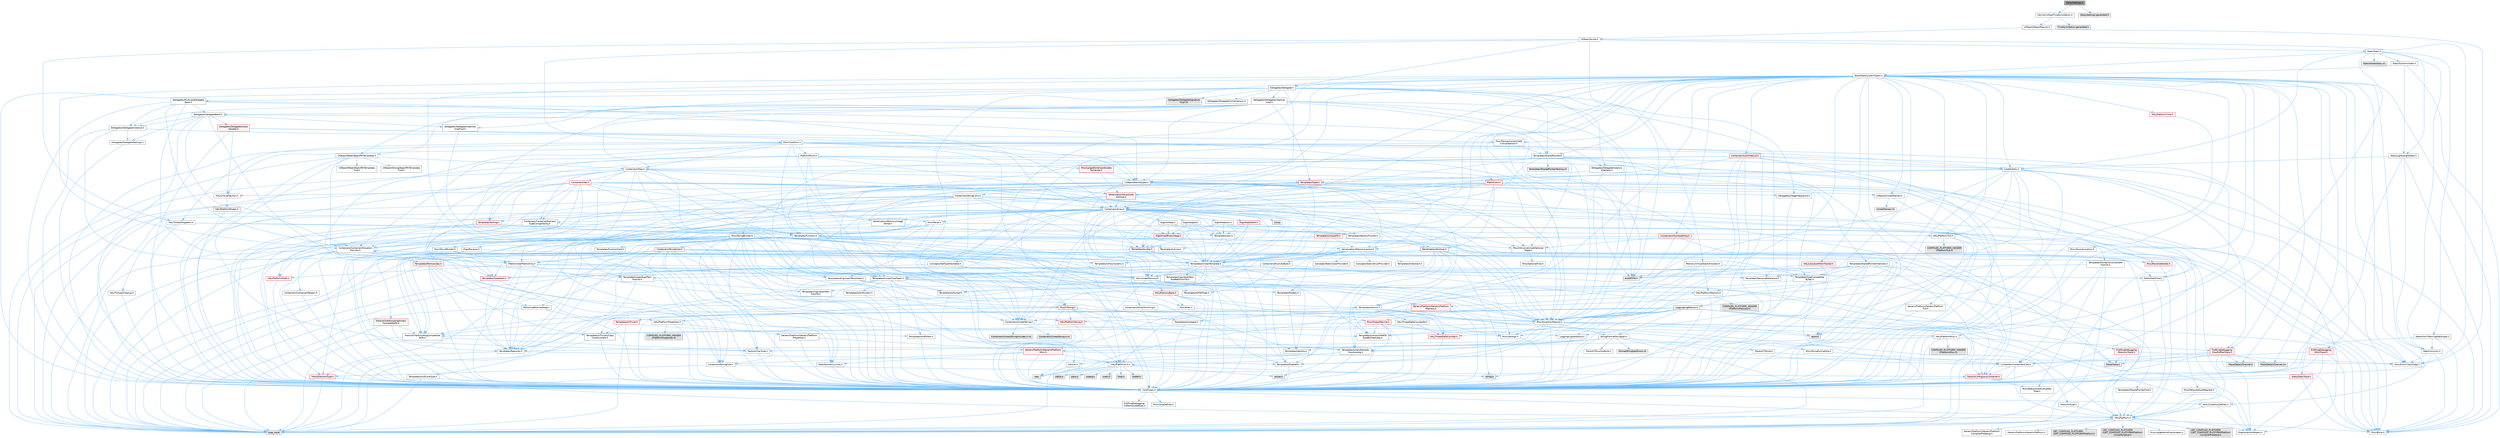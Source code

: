 digraph "DelaySettings.h"
{
 // INTERACTIVE_SVG=YES
 // LATEX_PDF_SIZE
  bgcolor="transparent";
  edge [fontname=Helvetica,fontsize=10,labelfontname=Helvetica,labelfontsize=10];
  node [fontname=Helvetica,fontsize=10,shape=box,height=0.2,width=0.4];
  Node1 [id="Node000001",label="DelaySettings.h",height=0.2,width=0.4,color="gray40", fillcolor="grey60", style="filled", fontcolor="black",tooltip=" "];
  Node1 -> Node2 [id="edge1_Node000001_Node000002",color="steelblue1",style="solid",tooltip=" "];
  Node2 [id="Node000002",label="HarmonixDsp/TimeSyncOption.h",height=0.2,width=0.4,color="grey40", fillcolor="white", style="filled",URL="$d6/d6e/HarmonixDsp_2Public_2HarmonixDsp_2TimeSyncOption_8h.html",tooltip=" "];
  Node2 -> Node3 [id="edge2_Node000002_Node000003",color="steelblue1",style="solid",tooltip=" "];
  Node3 [id="Node000003",label="UObject/ObjectMacros.h",height=0.2,width=0.4,color="grey40", fillcolor="white", style="filled",URL="$d8/d8d/ObjectMacros_8h.html",tooltip=" "];
  Node3 -> Node4 [id="edge3_Node000003_Node000004",color="steelblue1",style="solid",tooltip=" "];
  Node4 [id="Node000004",label="Misc/EnumClassFlags.h",height=0.2,width=0.4,color="grey40", fillcolor="white", style="filled",URL="$d8/de7/EnumClassFlags_8h.html",tooltip=" "];
  Node3 -> Node5 [id="edge4_Node000003_Node000005",color="steelblue1",style="solid",tooltip=" "];
  Node5 [id="Node000005",label="UObject/Script.h",height=0.2,width=0.4,color="grey40", fillcolor="white", style="filled",URL="$de/dc6/Script_8h.html",tooltip=" "];
  Node5 -> Node6 [id="edge5_Node000005_Node000006",color="steelblue1",style="solid",tooltip=" "];
  Node6 [id="Node000006",label="Delegates/Delegate.h",height=0.2,width=0.4,color="grey40", fillcolor="white", style="filled",URL="$d4/d80/Delegate_8h.html",tooltip=" "];
  Node6 -> Node7 [id="edge6_Node000006_Node000007",color="steelblue1",style="solid",tooltip=" "];
  Node7 [id="Node000007",label="CoreTypes.h",height=0.2,width=0.4,color="grey40", fillcolor="white", style="filled",URL="$dc/dec/CoreTypes_8h.html",tooltip=" "];
  Node7 -> Node8 [id="edge7_Node000007_Node000008",color="steelblue1",style="solid",tooltip=" "];
  Node8 [id="Node000008",label="HAL/Platform.h",height=0.2,width=0.4,color="grey40", fillcolor="white", style="filled",URL="$d9/dd0/Platform_8h.html",tooltip=" "];
  Node8 -> Node9 [id="edge8_Node000008_Node000009",color="steelblue1",style="solid",tooltip=" "];
  Node9 [id="Node000009",label="Misc/Build.h",height=0.2,width=0.4,color="grey40", fillcolor="white", style="filled",URL="$d3/dbb/Build_8h.html",tooltip=" "];
  Node8 -> Node10 [id="edge9_Node000008_Node000010",color="steelblue1",style="solid",tooltip=" "];
  Node10 [id="Node000010",label="Misc/LargeWorldCoordinates.h",height=0.2,width=0.4,color="grey40", fillcolor="white", style="filled",URL="$d2/dcb/LargeWorldCoordinates_8h.html",tooltip=" "];
  Node8 -> Node11 [id="edge10_Node000008_Node000011",color="steelblue1",style="solid",tooltip=" "];
  Node11 [id="Node000011",label="type_traits",height=0.2,width=0.4,color="grey60", fillcolor="#E0E0E0", style="filled",tooltip=" "];
  Node8 -> Node12 [id="edge11_Node000008_Node000012",color="steelblue1",style="solid",tooltip=" "];
  Node12 [id="Node000012",label="PreprocessorHelpers.h",height=0.2,width=0.4,color="grey40", fillcolor="white", style="filled",URL="$db/ddb/PreprocessorHelpers_8h.html",tooltip=" "];
  Node8 -> Node13 [id="edge12_Node000008_Node000013",color="steelblue1",style="solid",tooltip=" "];
  Node13 [id="Node000013",label="UBT_COMPILED_PLATFORM\l/UBT_COMPILED_PLATFORMPlatform\lCompilerPreSetup.h",height=0.2,width=0.4,color="grey60", fillcolor="#E0E0E0", style="filled",tooltip=" "];
  Node8 -> Node14 [id="edge13_Node000008_Node000014",color="steelblue1",style="solid",tooltip=" "];
  Node14 [id="Node000014",label="GenericPlatform/GenericPlatform\lCompilerPreSetup.h",height=0.2,width=0.4,color="grey40", fillcolor="white", style="filled",URL="$d9/dc8/GenericPlatformCompilerPreSetup_8h.html",tooltip=" "];
  Node8 -> Node15 [id="edge14_Node000008_Node000015",color="steelblue1",style="solid",tooltip=" "];
  Node15 [id="Node000015",label="GenericPlatform/GenericPlatform.h",height=0.2,width=0.4,color="grey40", fillcolor="white", style="filled",URL="$d6/d84/GenericPlatform_8h.html",tooltip=" "];
  Node8 -> Node16 [id="edge15_Node000008_Node000016",color="steelblue1",style="solid",tooltip=" "];
  Node16 [id="Node000016",label="UBT_COMPILED_PLATFORM\l/UBT_COMPILED_PLATFORMPlatform.h",height=0.2,width=0.4,color="grey60", fillcolor="#E0E0E0", style="filled",tooltip=" "];
  Node8 -> Node17 [id="edge16_Node000008_Node000017",color="steelblue1",style="solid",tooltip=" "];
  Node17 [id="Node000017",label="UBT_COMPILED_PLATFORM\l/UBT_COMPILED_PLATFORMPlatform\lCompilerSetup.h",height=0.2,width=0.4,color="grey60", fillcolor="#E0E0E0", style="filled",tooltip=" "];
  Node7 -> Node18 [id="edge17_Node000007_Node000018",color="steelblue1",style="solid",tooltip=" "];
  Node18 [id="Node000018",label="ProfilingDebugging\l/UMemoryDefines.h",height=0.2,width=0.4,color="grey40", fillcolor="white", style="filled",URL="$d2/da2/UMemoryDefines_8h.html",tooltip=" "];
  Node7 -> Node19 [id="edge18_Node000007_Node000019",color="steelblue1",style="solid",tooltip=" "];
  Node19 [id="Node000019",label="Misc/CoreMiscDefines.h",height=0.2,width=0.4,color="grey40", fillcolor="white", style="filled",URL="$da/d38/CoreMiscDefines_8h.html",tooltip=" "];
  Node19 -> Node8 [id="edge19_Node000019_Node000008",color="steelblue1",style="solid",tooltip=" "];
  Node19 -> Node12 [id="edge20_Node000019_Node000012",color="steelblue1",style="solid",tooltip=" "];
  Node7 -> Node20 [id="edge21_Node000007_Node000020",color="steelblue1",style="solid",tooltip=" "];
  Node20 [id="Node000020",label="Misc/CoreDefines.h",height=0.2,width=0.4,color="grey40", fillcolor="white", style="filled",URL="$d3/dd2/CoreDefines_8h.html",tooltip=" "];
  Node6 -> Node21 [id="edge22_Node000006_Node000021",color="steelblue1",style="solid",tooltip=" "];
  Node21 [id="Node000021",label="Misc/AssertionMacros.h",height=0.2,width=0.4,color="grey40", fillcolor="white", style="filled",URL="$d0/dfa/AssertionMacros_8h.html",tooltip=" "];
  Node21 -> Node7 [id="edge23_Node000021_Node000007",color="steelblue1",style="solid",tooltip=" "];
  Node21 -> Node8 [id="edge24_Node000021_Node000008",color="steelblue1",style="solid",tooltip=" "];
  Node21 -> Node22 [id="edge25_Node000021_Node000022",color="steelblue1",style="solid",tooltip=" "];
  Node22 [id="Node000022",label="HAL/PlatformMisc.h",height=0.2,width=0.4,color="grey40", fillcolor="white", style="filled",URL="$d0/df5/PlatformMisc_8h.html",tooltip=" "];
  Node22 -> Node7 [id="edge26_Node000022_Node000007",color="steelblue1",style="solid",tooltip=" "];
  Node22 -> Node23 [id="edge27_Node000022_Node000023",color="steelblue1",style="solid",tooltip=" "];
  Node23 [id="Node000023",label="GenericPlatform/GenericPlatform\lMisc.h",height=0.2,width=0.4,color="red", fillcolor="#FFF0F0", style="filled",URL="$db/d9a/GenericPlatformMisc_8h.html",tooltip=" "];
  Node23 -> Node24 [id="edge28_Node000023_Node000024",color="steelblue1",style="solid",tooltip=" "];
  Node24 [id="Node000024",label="Containers/StringFwd.h",height=0.2,width=0.4,color="grey40", fillcolor="white", style="filled",URL="$df/d37/StringFwd_8h.html",tooltip=" "];
  Node24 -> Node7 [id="edge29_Node000024_Node000007",color="steelblue1",style="solid",tooltip=" "];
  Node24 -> Node25 [id="edge30_Node000024_Node000025",color="steelblue1",style="solid",tooltip=" "];
  Node25 [id="Node000025",label="Traits/ElementType.h",height=0.2,width=0.4,color="red", fillcolor="#FFF0F0", style="filled",URL="$d5/d4f/ElementType_8h.html",tooltip=" "];
  Node25 -> Node8 [id="edge31_Node000025_Node000008",color="steelblue1",style="solid",tooltip=" "];
  Node25 -> Node11 [id="edge32_Node000025_Node000011",color="steelblue1",style="solid",tooltip=" "];
  Node24 -> Node27 [id="edge33_Node000024_Node000027",color="steelblue1",style="solid",tooltip=" "];
  Node27 [id="Node000027",label="Traits/IsContiguousContainer.h",height=0.2,width=0.4,color="red", fillcolor="#FFF0F0", style="filled",URL="$d5/d3c/IsContiguousContainer_8h.html",tooltip=" "];
  Node27 -> Node7 [id="edge34_Node000027_Node000007",color="steelblue1",style="solid",tooltip=" "];
  Node27 -> Node28 [id="edge35_Node000027_Node000028",color="steelblue1",style="solid",tooltip=" "];
  Node28 [id="Node000028",label="Misc/StaticAssertComplete\lType.h",height=0.2,width=0.4,color="grey40", fillcolor="white", style="filled",URL="$d5/d4e/StaticAssertCompleteType_8h.html",tooltip=" "];
  Node23 -> Node7 [id="edge36_Node000023_Node000007",color="steelblue1",style="solid",tooltip=" "];
  Node23 -> Node34 [id="edge37_Node000023_Node000034",color="steelblue1",style="solid",tooltip=" "];
  Node34 [id="Node000034",label="HAL/PlatformCrt.h",height=0.2,width=0.4,color="grey40", fillcolor="white", style="filled",URL="$d8/d75/PlatformCrt_8h.html",tooltip=" "];
  Node34 -> Node35 [id="edge38_Node000034_Node000035",color="steelblue1",style="solid",tooltip=" "];
  Node35 [id="Node000035",label="new",height=0.2,width=0.4,color="grey60", fillcolor="#E0E0E0", style="filled",tooltip=" "];
  Node34 -> Node36 [id="edge39_Node000034_Node000036",color="steelblue1",style="solid",tooltip=" "];
  Node36 [id="Node000036",label="wchar.h",height=0.2,width=0.4,color="grey60", fillcolor="#E0E0E0", style="filled",tooltip=" "];
  Node34 -> Node37 [id="edge40_Node000034_Node000037",color="steelblue1",style="solid",tooltip=" "];
  Node37 [id="Node000037",label="stddef.h",height=0.2,width=0.4,color="grey60", fillcolor="#E0E0E0", style="filled",tooltip=" "];
  Node34 -> Node38 [id="edge41_Node000034_Node000038",color="steelblue1",style="solid",tooltip=" "];
  Node38 [id="Node000038",label="stdlib.h",height=0.2,width=0.4,color="grey60", fillcolor="#E0E0E0", style="filled",tooltip=" "];
  Node34 -> Node39 [id="edge42_Node000034_Node000039",color="steelblue1",style="solid",tooltip=" "];
  Node39 [id="Node000039",label="stdio.h",height=0.2,width=0.4,color="grey60", fillcolor="#E0E0E0", style="filled",tooltip=" "];
  Node34 -> Node40 [id="edge43_Node000034_Node000040",color="steelblue1",style="solid",tooltip=" "];
  Node40 [id="Node000040",label="stdarg.h",height=0.2,width=0.4,color="grey60", fillcolor="#E0E0E0", style="filled",tooltip=" "];
  Node34 -> Node41 [id="edge44_Node000034_Node000041",color="steelblue1",style="solid",tooltip=" "];
  Node41 [id="Node000041",label="math.h",height=0.2,width=0.4,color="grey60", fillcolor="#E0E0E0", style="filled",tooltip=" "];
  Node34 -> Node42 [id="edge45_Node000034_Node000042",color="steelblue1",style="solid",tooltip=" "];
  Node42 [id="Node000042",label="float.h",height=0.2,width=0.4,color="grey60", fillcolor="#E0E0E0", style="filled",tooltip=" "];
  Node34 -> Node43 [id="edge46_Node000034_Node000043",color="steelblue1",style="solid",tooltip=" "];
  Node43 [id="Node000043",label="string.h",height=0.2,width=0.4,color="grey60", fillcolor="#E0E0E0", style="filled",tooltip=" "];
  Node23 -> Node44 [id="edge47_Node000023_Node000044",color="steelblue1",style="solid",tooltip=" "];
  Node44 [id="Node000044",label="Math/NumericLimits.h",height=0.2,width=0.4,color="grey40", fillcolor="white", style="filled",URL="$df/d1b/NumericLimits_8h.html",tooltip=" "];
  Node44 -> Node7 [id="edge48_Node000044_Node000007",color="steelblue1",style="solid",tooltip=" "];
  Node23 -> Node4 [id="edge49_Node000023_Node000004",color="steelblue1",style="solid",tooltip=" "];
  Node22 -> Node48 [id="edge50_Node000022_Node000048",color="steelblue1",style="solid",tooltip=" "];
  Node48 [id="Node000048",label="COMPILED_PLATFORM_HEADER\l(PlatformMisc.h)",height=0.2,width=0.4,color="grey60", fillcolor="#E0E0E0", style="filled",tooltip=" "];
  Node22 -> Node49 [id="edge51_Node000022_Node000049",color="steelblue1",style="solid",tooltip=" "];
  Node49 [id="Node000049",label="ProfilingDebugging\l/CpuProfilerTrace.h",height=0.2,width=0.4,color="red", fillcolor="#FFF0F0", style="filled",URL="$da/dcb/CpuProfilerTrace_8h.html",tooltip=" "];
  Node49 -> Node7 [id="edge52_Node000049_Node000007",color="steelblue1",style="solid",tooltip=" "];
  Node49 -> Node30 [id="edge53_Node000049_Node000030",color="steelblue1",style="solid",tooltip=" "];
  Node30 [id="Node000030",label="Containers/ContainersFwd.h",height=0.2,width=0.4,color="grey40", fillcolor="white", style="filled",URL="$d4/d0a/ContainersFwd_8h.html",tooltip=" "];
  Node30 -> Node8 [id="edge54_Node000030_Node000008",color="steelblue1",style="solid",tooltip=" "];
  Node30 -> Node7 [id="edge55_Node000030_Node000007",color="steelblue1",style="solid",tooltip=" "];
  Node30 -> Node27 [id="edge56_Node000030_Node000027",color="steelblue1",style="solid",tooltip=" "];
  Node49 -> Node12 [id="edge57_Node000049_Node000012",color="steelblue1",style="solid",tooltip=" "];
  Node49 -> Node9 [id="edge58_Node000049_Node000009",color="steelblue1",style="solid",tooltip=" "];
  Node49 -> Node54 [id="edge59_Node000049_Node000054",color="steelblue1",style="solid",tooltip=" "];
  Node54 [id="Node000054",label="Trace/Detail/Channel.h",height=0.2,width=0.4,color="grey60", fillcolor="#E0E0E0", style="filled",tooltip=" "];
  Node49 -> Node55 [id="edge60_Node000049_Node000055",color="steelblue1",style="solid",tooltip=" "];
  Node55 [id="Node000055",label="Trace/Detail/Channel.inl",height=0.2,width=0.4,color="grey60", fillcolor="#E0E0E0", style="filled",tooltip=" "];
  Node49 -> Node56 [id="edge61_Node000049_Node000056",color="steelblue1",style="solid",tooltip=" "];
  Node56 [id="Node000056",label="Trace/Trace.h",height=0.2,width=0.4,color="grey60", fillcolor="#E0E0E0", style="filled",tooltip=" "];
  Node21 -> Node12 [id="edge62_Node000021_Node000012",color="steelblue1",style="solid",tooltip=" "];
  Node21 -> Node57 [id="edge63_Node000021_Node000057",color="steelblue1",style="solid",tooltip=" "];
  Node57 [id="Node000057",label="Templates/EnableIf.h",height=0.2,width=0.4,color="grey40", fillcolor="white", style="filled",URL="$d7/d60/EnableIf_8h.html",tooltip=" "];
  Node57 -> Node7 [id="edge64_Node000057_Node000007",color="steelblue1",style="solid",tooltip=" "];
  Node21 -> Node58 [id="edge65_Node000021_Node000058",color="steelblue1",style="solid",tooltip=" "];
  Node58 [id="Node000058",label="Templates/IsArrayOrRefOf\lTypeByPredicate.h",height=0.2,width=0.4,color="grey40", fillcolor="white", style="filled",URL="$d6/da1/IsArrayOrRefOfTypeByPredicate_8h.html",tooltip=" "];
  Node58 -> Node7 [id="edge66_Node000058_Node000007",color="steelblue1",style="solid",tooltip=" "];
  Node21 -> Node59 [id="edge67_Node000021_Node000059",color="steelblue1",style="solid",tooltip=" "];
  Node59 [id="Node000059",label="Templates/IsValidVariadic\lFunctionArg.h",height=0.2,width=0.4,color="grey40", fillcolor="white", style="filled",URL="$d0/dc8/IsValidVariadicFunctionArg_8h.html",tooltip=" "];
  Node59 -> Node7 [id="edge68_Node000059_Node000007",color="steelblue1",style="solid",tooltip=" "];
  Node59 -> Node60 [id="edge69_Node000059_Node000060",color="steelblue1",style="solid",tooltip=" "];
  Node60 [id="Node000060",label="IsEnum.h",height=0.2,width=0.4,color="grey40", fillcolor="white", style="filled",URL="$d4/de5/IsEnum_8h.html",tooltip=" "];
  Node59 -> Node11 [id="edge70_Node000059_Node000011",color="steelblue1",style="solid",tooltip=" "];
  Node21 -> Node61 [id="edge71_Node000021_Node000061",color="steelblue1",style="solid",tooltip=" "];
  Node61 [id="Node000061",label="Traits/IsCharEncodingCompatible\lWith.h",height=0.2,width=0.4,color="grey40", fillcolor="white", style="filled",URL="$df/dd1/IsCharEncodingCompatibleWith_8h.html",tooltip=" "];
  Node61 -> Node11 [id="edge72_Node000061_Node000011",color="steelblue1",style="solid",tooltip=" "];
  Node61 -> Node62 [id="edge73_Node000061_Node000062",color="steelblue1",style="solid",tooltip=" "];
  Node62 [id="Node000062",label="Traits/IsCharType.h",height=0.2,width=0.4,color="grey40", fillcolor="white", style="filled",URL="$db/d51/IsCharType_8h.html",tooltip=" "];
  Node62 -> Node7 [id="edge74_Node000062_Node000007",color="steelblue1",style="solid",tooltip=" "];
  Node21 -> Node63 [id="edge75_Node000021_Node000063",color="steelblue1",style="solid",tooltip=" "];
  Node63 [id="Node000063",label="Misc/VarArgs.h",height=0.2,width=0.4,color="grey40", fillcolor="white", style="filled",URL="$d5/d6f/VarArgs_8h.html",tooltip=" "];
  Node63 -> Node7 [id="edge76_Node000063_Node000007",color="steelblue1",style="solid",tooltip=" "];
  Node21 -> Node64 [id="edge77_Node000021_Node000064",color="steelblue1",style="solid",tooltip=" "];
  Node64 [id="Node000064",label="String/FormatStringSan.h",height=0.2,width=0.4,color="grey40", fillcolor="white", style="filled",URL="$d3/d8b/FormatStringSan_8h.html",tooltip=" "];
  Node64 -> Node11 [id="edge78_Node000064_Node000011",color="steelblue1",style="solid",tooltip=" "];
  Node64 -> Node7 [id="edge79_Node000064_Node000007",color="steelblue1",style="solid",tooltip=" "];
  Node64 -> Node65 [id="edge80_Node000064_Node000065",color="steelblue1",style="solid",tooltip=" "];
  Node65 [id="Node000065",label="Templates/Requires.h",height=0.2,width=0.4,color="grey40", fillcolor="white", style="filled",URL="$dc/d96/Requires_8h.html",tooltip=" "];
  Node65 -> Node57 [id="edge81_Node000065_Node000057",color="steelblue1",style="solid",tooltip=" "];
  Node65 -> Node11 [id="edge82_Node000065_Node000011",color="steelblue1",style="solid",tooltip=" "];
  Node64 -> Node66 [id="edge83_Node000064_Node000066",color="steelblue1",style="solid",tooltip=" "];
  Node66 [id="Node000066",label="Templates/Identity.h",height=0.2,width=0.4,color="grey40", fillcolor="white", style="filled",URL="$d0/dd5/Identity_8h.html",tooltip=" "];
  Node64 -> Node59 [id="edge84_Node000064_Node000059",color="steelblue1",style="solid",tooltip=" "];
  Node64 -> Node62 [id="edge85_Node000064_Node000062",color="steelblue1",style="solid",tooltip=" "];
  Node64 -> Node67 [id="edge86_Node000064_Node000067",color="steelblue1",style="solid",tooltip=" "];
  Node67 [id="Node000067",label="Traits/IsTEnumAsByte.h",height=0.2,width=0.4,color="grey40", fillcolor="white", style="filled",URL="$d1/de6/IsTEnumAsByte_8h.html",tooltip=" "];
  Node64 -> Node68 [id="edge87_Node000064_Node000068",color="steelblue1",style="solid",tooltip=" "];
  Node68 [id="Node000068",label="Traits/IsTString.h",height=0.2,width=0.4,color="grey40", fillcolor="white", style="filled",URL="$d0/df8/IsTString_8h.html",tooltip=" "];
  Node68 -> Node30 [id="edge88_Node000068_Node000030",color="steelblue1",style="solid",tooltip=" "];
  Node64 -> Node30 [id="edge89_Node000064_Node000030",color="steelblue1",style="solid",tooltip=" "];
  Node64 -> Node69 [id="edge90_Node000064_Node000069",color="steelblue1",style="solid",tooltip=" "];
  Node69 [id="Node000069",label="FormatStringSanErrors.inl",height=0.2,width=0.4,color="grey60", fillcolor="#E0E0E0", style="filled",tooltip=" "];
  Node21 -> Node70 [id="edge91_Node000021_Node000070",color="steelblue1",style="solid",tooltip=" "];
  Node70 [id="Node000070",label="atomic",height=0.2,width=0.4,color="grey60", fillcolor="#E0E0E0", style="filled",tooltip=" "];
  Node6 -> Node71 [id="edge92_Node000006_Node000071",color="steelblue1",style="solid",tooltip=" "];
  Node71 [id="Node000071",label="UObject/NameTypes.h",height=0.2,width=0.4,color="grey40", fillcolor="white", style="filled",URL="$d6/d35/NameTypes_8h.html",tooltip=" "];
  Node71 -> Node7 [id="edge93_Node000071_Node000007",color="steelblue1",style="solid",tooltip=" "];
  Node71 -> Node21 [id="edge94_Node000071_Node000021",color="steelblue1",style="solid",tooltip=" "];
  Node71 -> Node72 [id="edge95_Node000071_Node000072",color="steelblue1",style="solid",tooltip=" "];
  Node72 [id="Node000072",label="HAL/UnrealMemory.h",height=0.2,width=0.4,color="grey40", fillcolor="white", style="filled",URL="$d9/d96/UnrealMemory_8h.html",tooltip=" "];
  Node72 -> Node7 [id="edge96_Node000072_Node000007",color="steelblue1",style="solid",tooltip=" "];
  Node72 -> Node73 [id="edge97_Node000072_Node000073",color="steelblue1",style="solid",tooltip=" "];
  Node73 [id="Node000073",label="GenericPlatform/GenericPlatform\lMemory.h",height=0.2,width=0.4,color="red", fillcolor="#FFF0F0", style="filled",URL="$dd/d22/GenericPlatformMemory_8h.html",tooltip=" "];
  Node73 -> Node7 [id="edge98_Node000073_Node000007",color="steelblue1",style="solid",tooltip=" "];
  Node73 -> Node74 [id="edge99_Node000073_Node000074",color="steelblue1",style="solid",tooltip=" "];
  Node74 [id="Node000074",label="HAL/PlatformString.h",height=0.2,width=0.4,color="red", fillcolor="#FFF0F0", style="filled",URL="$db/db5/PlatformString_8h.html",tooltip=" "];
  Node74 -> Node7 [id="edge100_Node000074_Node000007",color="steelblue1",style="solid",tooltip=" "];
  Node73 -> Node43 [id="edge101_Node000073_Node000043",color="steelblue1",style="solid",tooltip=" "];
  Node73 -> Node36 [id="edge102_Node000073_Node000036",color="steelblue1",style="solid",tooltip=" "];
  Node72 -> Node76 [id="edge103_Node000072_Node000076",color="steelblue1",style="solid",tooltip=" "];
  Node76 [id="Node000076",label="HAL/MemoryBase.h",height=0.2,width=0.4,color="red", fillcolor="#FFF0F0", style="filled",URL="$d6/d9f/MemoryBase_8h.html",tooltip=" "];
  Node76 -> Node7 [id="edge104_Node000076_Node000007",color="steelblue1",style="solid",tooltip=" "];
  Node76 -> Node34 [id="edge105_Node000076_Node000034",color="steelblue1",style="solid",tooltip=" "];
  Node76 -> Node77 [id="edge106_Node000076_Node000077",color="steelblue1",style="solid",tooltip=" "];
  Node77 [id="Node000077",label="Misc/Exec.h",height=0.2,width=0.4,color="grey40", fillcolor="white", style="filled",URL="$de/ddb/Exec_8h.html",tooltip=" "];
  Node77 -> Node7 [id="edge107_Node000077_Node000007",color="steelblue1",style="solid",tooltip=" "];
  Node77 -> Node21 [id="edge108_Node000077_Node000021",color="steelblue1",style="solid",tooltip=" "];
  Node76 -> Node78 [id="edge109_Node000076_Node000078",color="steelblue1",style="solid",tooltip=" "];
  Node78 [id="Node000078",label="Misc/OutputDevice.h",height=0.2,width=0.4,color="red", fillcolor="#FFF0F0", style="filled",URL="$d7/d32/OutputDevice_8h.html",tooltip=" "];
  Node78 -> Node7 [id="edge110_Node000078_Node000007",color="steelblue1",style="solid",tooltip=" "];
  Node78 -> Node79 [id="edge111_Node000078_Node000079",color="steelblue1",style="solid",tooltip=" "];
  Node79 [id="Node000079",label="Logging/LogVerbosity.h",height=0.2,width=0.4,color="grey40", fillcolor="white", style="filled",URL="$d2/d8f/LogVerbosity_8h.html",tooltip=" "];
  Node79 -> Node7 [id="edge112_Node000079_Node000007",color="steelblue1",style="solid",tooltip=" "];
  Node78 -> Node63 [id="edge113_Node000078_Node000063",color="steelblue1",style="solid",tooltip=" "];
  Node78 -> Node58 [id="edge114_Node000078_Node000058",color="steelblue1",style="solid",tooltip=" "];
  Node78 -> Node59 [id="edge115_Node000078_Node000059",color="steelblue1",style="solid",tooltip=" "];
  Node78 -> Node61 [id="edge116_Node000078_Node000061",color="steelblue1",style="solid",tooltip=" "];
  Node76 -> Node80 [id="edge117_Node000076_Node000080",color="steelblue1",style="solid",tooltip=" "];
  Node80 [id="Node000080",label="Templates/Atomic.h",height=0.2,width=0.4,color="grey40", fillcolor="white", style="filled",URL="$d3/d91/Atomic_8h.html",tooltip=" "];
  Node80 -> Node81 [id="edge118_Node000080_Node000081",color="steelblue1",style="solid",tooltip=" "];
  Node81 [id="Node000081",label="HAL/ThreadSafeCounter.h",height=0.2,width=0.4,color="red", fillcolor="#FFF0F0", style="filled",URL="$dc/dc9/ThreadSafeCounter_8h.html",tooltip=" "];
  Node81 -> Node7 [id="edge119_Node000081_Node000007",color="steelblue1",style="solid",tooltip=" "];
  Node80 -> Node82 [id="edge120_Node000080_Node000082",color="steelblue1",style="solid",tooltip=" "];
  Node82 [id="Node000082",label="HAL/ThreadSafeCounter64.h",height=0.2,width=0.4,color="grey40", fillcolor="white", style="filled",URL="$d0/d12/ThreadSafeCounter64_8h.html",tooltip=" "];
  Node82 -> Node7 [id="edge121_Node000082_Node000007",color="steelblue1",style="solid",tooltip=" "];
  Node82 -> Node81 [id="edge122_Node000082_Node000081",color="steelblue1",style="solid",tooltip=" "];
  Node80 -> Node83 [id="edge123_Node000080_Node000083",color="steelblue1",style="solid",tooltip=" "];
  Node83 [id="Node000083",label="Templates/IsIntegral.h",height=0.2,width=0.4,color="grey40", fillcolor="white", style="filled",URL="$da/d64/IsIntegral_8h.html",tooltip=" "];
  Node83 -> Node7 [id="edge124_Node000083_Node000007",color="steelblue1",style="solid",tooltip=" "];
  Node80 -> Node84 [id="edge125_Node000080_Node000084",color="steelblue1",style="solid",tooltip=" "];
  Node84 [id="Node000084",label="Templates/IsTrivial.h",height=0.2,width=0.4,color="red", fillcolor="#FFF0F0", style="filled",URL="$da/d4c/IsTrivial_8h.html",tooltip=" "];
  Node84 -> Node85 [id="edge126_Node000084_Node000085",color="steelblue1",style="solid",tooltip=" "];
  Node85 [id="Node000085",label="Templates/AndOrNot.h",height=0.2,width=0.4,color="grey40", fillcolor="white", style="filled",URL="$db/d0a/AndOrNot_8h.html",tooltip=" "];
  Node85 -> Node7 [id="edge127_Node000085_Node000007",color="steelblue1",style="solid",tooltip=" "];
  Node84 -> Node86 [id="edge128_Node000084_Node000086",color="steelblue1",style="solid",tooltip=" "];
  Node86 [id="Node000086",label="Templates/IsTriviallyCopy\lConstructible.h",height=0.2,width=0.4,color="grey40", fillcolor="white", style="filled",URL="$d3/d78/IsTriviallyCopyConstructible_8h.html",tooltip=" "];
  Node86 -> Node7 [id="edge129_Node000086_Node000007",color="steelblue1",style="solid",tooltip=" "];
  Node86 -> Node11 [id="edge130_Node000086_Node000011",color="steelblue1",style="solid",tooltip=" "];
  Node84 -> Node11 [id="edge131_Node000084_Node000011",color="steelblue1",style="solid",tooltip=" "];
  Node80 -> Node88 [id="edge132_Node000080_Node000088",color="steelblue1",style="solid",tooltip=" "];
  Node88 [id="Node000088",label="Traits/IntType.h",height=0.2,width=0.4,color="grey40", fillcolor="white", style="filled",URL="$d7/deb/IntType_8h.html",tooltip=" "];
  Node88 -> Node8 [id="edge133_Node000088_Node000008",color="steelblue1",style="solid",tooltip=" "];
  Node80 -> Node70 [id="edge134_Node000080_Node000070",color="steelblue1",style="solid",tooltip=" "];
  Node72 -> Node89 [id="edge135_Node000072_Node000089",color="steelblue1",style="solid",tooltip=" "];
  Node89 [id="Node000089",label="HAL/PlatformMemory.h",height=0.2,width=0.4,color="grey40", fillcolor="white", style="filled",URL="$de/d68/PlatformMemory_8h.html",tooltip=" "];
  Node89 -> Node7 [id="edge136_Node000089_Node000007",color="steelblue1",style="solid",tooltip=" "];
  Node89 -> Node73 [id="edge137_Node000089_Node000073",color="steelblue1",style="solid",tooltip=" "];
  Node89 -> Node90 [id="edge138_Node000089_Node000090",color="steelblue1",style="solid",tooltip=" "];
  Node90 [id="Node000090",label="COMPILED_PLATFORM_HEADER\l(PlatformMemory.h)",height=0.2,width=0.4,color="grey60", fillcolor="#E0E0E0", style="filled",tooltip=" "];
  Node72 -> Node91 [id="edge139_Node000072_Node000091",color="steelblue1",style="solid",tooltip=" "];
  Node91 [id="Node000091",label="ProfilingDebugging\l/MemoryTrace.h",height=0.2,width=0.4,color="red", fillcolor="#FFF0F0", style="filled",URL="$da/dd7/MemoryTrace_8h.html",tooltip=" "];
  Node91 -> Node8 [id="edge140_Node000091_Node000008",color="steelblue1",style="solid",tooltip=" "];
  Node91 -> Node4 [id="edge141_Node000091_Node000004",color="steelblue1",style="solid",tooltip=" "];
  Node91 -> Node56 [id="edge142_Node000091_Node000056",color="steelblue1",style="solid",tooltip=" "];
  Node72 -> Node92 [id="edge143_Node000072_Node000092",color="steelblue1",style="solid",tooltip=" "];
  Node92 [id="Node000092",label="Templates/IsPointer.h",height=0.2,width=0.4,color="grey40", fillcolor="white", style="filled",URL="$d7/d05/IsPointer_8h.html",tooltip=" "];
  Node92 -> Node7 [id="edge144_Node000092_Node000007",color="steelblue1",style="solid",tooltip=" "];
  Node71 -> Node93 [id="edge145_Node000071_Node000093",color="steelblue1",style="solid",tooltip=" "];
  Node93 [id="Node000093",label="Templates/UnrealTypeTraits.h",height=0.2,width=0.4,color="grey40", fillcolor="white", style="filled",URL="$d2/d2d/UnrealTypeTraits_8h.html",tooltip=" "];
  Node93 -> Node7 [id="edge146_Node000093_Node000007",color="steelblue1",style="solid",tooltip=" "];
  Node93 -> Node92 [id="edge147_Node000093_Node000092",color="steelblue1",style="solid",tooltip=" "];
  Node93 -> Node21 [id="edge148_Node000093_Node000021",color="steelblue1",style="solid",tooltip=" "];
  Node93 -> Node85 [id="edge149_Node000093_Node000085",color="steelblue1",style="solid",tooltip=" "];
  Node93 -> Node57 [id="edge150_Node000093_Node000057",color="steelblue1",style="solid",tooltip=" "];
  Node93 -> Node94 [id="edge151_Node000093_Node000094",color="steelblue1",style="solid",tooltip=" "];
  Node94 [id="Node000094",label="Templates/IsArithmetic.h",height=0.2,width=0.4,color="grey40", fillcolor="white", style="filled",URL="$d2/d5d/IsArithmetic_8h.html",tooltip=" "];
  Node94 -> Node7 [id="edge152_Node000094_Node000007",color="steelblue1",style="solid",tooltip=" "];
  Node93 -> Node60 [id="edge153_Node000093_Node000060",color="steelblue1",style="solid",tooltip=" "];
  Node93 -> Node95 [id="edge154_Node000093_Node000095",color="steelblue1",style="solid",tooltip=" "];
  Node95 [id="Node000095",label="Templates/Models.h",height=0.2,width=0.4,color="grey40", fillcolor="white", style="filled",URL="$d3/d0c/Models_8h.html",tooltip=" "];
  Node95 -> Node66 [id="edge155_Node000095_Node000066",color="steelblue1",style="solid",tooltip=" "];
  Node93 -> Node96 [id="edge156_Node000093_Node000096",color="steelblue1",style="solid",tooltip=" "];
  Node96 [id="Node000096",label="Templates/IsPODType.h",height=0.2,width=0.4,color="grey40", fillcolor="white", style="filled",URL="$d7/db1/IsPODType_8h.html",tooltip=" "];
  Node96 -> Node7 [id="edge157_Node000096_Node000007",color="steelblue1",style="solid",tooltip=" "];
  Node93 -> Node97 [id="edge158_Node000093_Node000097",color="steelblue1",style="solid",tooltip=" "];
  Node97 [id="Node000097",label="Templates/IsUECoreType.h",height=0.2,width=0.4,color="grey40", fillcolor="white", style="filled",URL="$d1/db8/IsUECoreType_8h.html",tooltip=" "];
  Node97 -> Node7 [id="edge159_Node000097_Node000007",color="steelblue1",style="solid",tooltip=" "];
  Node97 -> Node11 [id="edge160_Node000097_Node000011",color="steelblue1",style="solid",tooltip=" "];
  Node93 -> Node86 [id="edge161_Node000093_Node000086",color="steelblue1",style="solid",tooltip=" "];
  Node71 -> Node98 [id="edge162_Node000071_Node000098",color="steelblue1",style="solid",tooltip=" "];
  Node98 [id="Node000098",label="Templates/UnrealTemplate.h",height=0.2,width=0.4,color="grey40", fillcolor="white", style="filled",URL="$d4/d24/UnrealTemplate_8h.html",tooltip=" "];
  Node98 -> Node7 [id="edge163_Node000098_Node000007",color="steelblue1",style="solid",tooltip=" "];
  Node98 -> Node92 [id="edge164_Node000098_Node000092",color="steelblue1",style="solid",tooltip=" "];
  Node98 -> Node72 [id="edge165_Node000098_Node000072",color="steelblue1",style="solid",tooltip=" "];
  Node98 -> Node99 [id="edge166_Node000098_Node000099",color="steelblue1",style="solid",tooltip=" "];
  Node99 [id="Node000099",label="Templates/CopyQualifiers\lAndRefsFromTo.h",height=0.2,width=0.4,color="grey40", fillcolor="white", style="filled",URL="$d3/db3/CopyQualifiersAndRefsFromTo_8h.html",tooltip=" "];
  Node99 -> Node100 [id="edge167_Node000099_Node000100",color="steelblue1",style="solid",tooltip=" "];
  Node100 [id="Node000100",label="Templates/CopyQualifiers\lFromTo.h",height=0.2,width=0.4,color="grey40", fillcolor="white", style="filled",URL="$d5/db4/CopyQualifiersFromTo_8h.html",tooltip=" "];
  Node98 -> Node93 [id="edge168_Node000098_Node000093",color="steelblue1",style="solid",tooltip=" "];
  Node98 -> Node101 [id="edge169_Node000098_Node000101",color="steelblue1",style="solid",tooltip=" "];
  Node101 [id="Node000101",label="Templates/RemoveReference.h",height=0.2,width=0.4,color="grey40", fillcolor="white", style="filled",URL="$da/dbe/RemoveReference_8h.html",tooltip=" "];
  Node101 -> Node7 [id="edge170_Node000101_Node000007",color="steelblue1",style="solid",tooltip=" "];
  Node98 -> Node65 [id="edge171_Node000098_Node000065",color="steelblue1",style="solid",tooltip=" "];
  Node98 -> Node102 [id="edge172_Node000098_Node000102",color="steelblue1",style="solid",tooltip=" "];
  Node102 [id="Node000102",label="Templates/TypeCompatible\lBytes.h",height=0.2,width=0.4,color="grey40", fillcolor="white", style="filled",URL="$df/d0a/TypeCompatibleBytes_8h.html",tooltip=" "];
  Node102 -> Node7 [id="edge173_Node000102_Node000007",color="steelblue1",style="solid",tooltip=" "];
  Node102 -> Node43 [id="edge174_Node000102_Node000043",color="steelblue1",style="solid",tooltip=" "];
  Node102 -> Node35 [id="edge175_Node000102_Node000035",color="steelblue1",style="solid",tooltip=" "];
  Node102 -> Node11 [id="edge176_Node000102_Node000011",color="steelblue1",style="solid",tooltip=" "];
  Node98 -> Node66 [id="edge177_Node000098_Node000066",color="steelblue1",style="solid",tooltip=" "];
  Node98 -> Node27 [id="edge178_Node000098_Node000027",color="steelblue1",style="solid",tooltip=" "];
  Node98 -> Node103 [id="edge179_Node000098_Node000103",color="steelblue1",style="solid",tooltip=" "];
  Node103 [id="Node000103",label="Traits/UseBitwiseSwap.h",height=0.2,width=0.4,color="grey40", fillcolor="white", style="filled",URL="$db/df3/UseBitwiseSwap_8h.html",tooltip=" "];
  Node103 -> Node7 [id="edge180_Node000103_Node000007",color="steelblue1",style="solid",tooltip=" "];
  Node103 -> Node11 [id="edge181_Node000103_Node000011",color="steelblue1",style="solid",tooltip=" "];
  Node98 -> Node11 [id="edge182_Node000098_Node000011",color="steelblue1",style="solid",tooltip=" "];
  Node71 -> Node104 [id="edge183_Node000071_Node000104",color="steelblue1",style="solid",tooltip=" "];
  Node104 [id="Node000104",label="Containers/UnrealString.h",height=0.2,width=0.4,color="grey40", fillcolor="white", style="filled",URL="$d5/dba/UnrealString_8h.html",tooltip=" "];
  Node104 -> Node105 [id="edge184_Node000104_Node000105",color="steelblue1",style="solid",tooltip=" "];
  Node105 [id="Node000105",label="Containers/UnrealStringIncludes.h.inl",height=0.2,width=0.4,color="grey60", fillcolor="#E0E0E0", style="filled",tooltip=" "];
  Node104 -> Node106 [id="edge185_Node000104_Node000106",color="steelblue1",style="solid",tooltip=" "];
  Node106 [id="Node000106",label="Containers/UnrealString.h.inl",height=0.2,width=0.4,color="grey60", fillcolor="#E0E0E0", style="filled",tooltip=" "];
  Node104 -> Node107 [id="edge186_Node000104_Node000107",color="steelblue1",style="solid",tooltip=" "];
  Node107 [id="Node000107",label="Misc/StringFormatArg.h",height=0.2,width=0.4,color="grey40", fillcolor="white", style="filled",URL="$d2/d16/StringFormatArg_8h.html",tooltip=" "];
  Node107 -> Node30 [id="edge187_Node000107_Node000030",color="steelblue1",style="solid",tooltip=" "];
  Node71 -> Node108 [id="edge188_Node000071_Node000108",color="steelblue1",style="solid",tooltip=" "];
  Node108 [id="Node000108",label="HAL/CriticalSection.h",height=0.2,width=0.4,color="grey40", fillcolor="white", style="filled",URL="$d6/d90/CriticalSection_8h.html",tooltip=" "];
  Node108 -> Node109 [id="edge189_Node000108_Node000109",color="steelblue1",style="solid",tooltip=" "];
  Node109 [id="Node000109",label="HAL/PlatformMutex.h",height=0.2,width=0.4,color="red", fillcolor="#FFF0F0", style="filled",URL="$d9/d0b/PlatformMutex_8h.html",tooltip=" "];
  Node109 -> Node7 [id="edge190_Node000109_Node000007",color="steelblue1",style="solid",tooltip=" "];
  Node71 -> Node111 [id="edge191_Node000071_Node000111",color="steelblue1",style="solid",tooltip=" "];
  Node111 [id="Node000111",label="Containers/StringConv.h",height=0.2,width=0.4,color="grey40", fillcolor="white", style="filled",URL="$d3/ddf/StringConv_8h.html",tooltip=" "];
  Node111 -> Node7 [id="edge192_Node000111_Node000007",color="steelblue1",style="solid",tooltip=" "];
  Node111 -> Node21 [id="edge193_Node000111_Node000021",color="steelblue1",style="solid",tooltip=" "];
  Node111 -> Node112 [id="edge194_Node000111_Node000112",color="steelblue1",style="solid",tooltip=" "];
  Node112 [id="Node000112",label="Containers/ContainerAllocation\lPolicies.h",height=0.2,width=0.4,color="grey40", fillcolor="white", style="filled",URL="$d7/dff/ContainerAllocationPolicies_8h.html",tooltip=" "];
  Node112 -> Node7 [id="edge195_Node000112_Node000007",color="steelblue1",style="solid",tooltip=" "];
  Node112 -> Node113 [id="edge196_Node000112_Node000113",color="steelblue1",style="solid",tooltip=" "];
  Node113 [id="Node000113",label="Containers/ContainerHelpers.h",height=0.2,width=0.4,color="grey40", fillcolor="white", style="filled",URL="$d7/d33/ContainerHelpers_8h.html",tooltip=" "];
  Node113 -> Node7 [id="edge197_Node000113_Node000007",color="steelblue1",style="solid",tooltip=" "];
  Node112 -> Node112 [id="edge198_Node000112_Node000112",color="steelblue1",style="solid",tooltip=" "];
  Node112 -> Node114 [id="edge199_Node000112_Node000114",color="steelblue1",style="solid",tooltip=" "];
  Node114 [id="Node000114",label="HAL/PlatformMath.h",height=0.2,width=0.4,color="red", fillcolor="#FFF0F0", style="filled",URL="$dc/d53/PlatformMath_8h.html",tooltip=" "];
  Node114 -> Node7 [id="edge200_Node000114_Node000007",color="steelblue1",style="solid",tooltip=" "];
  Node112 -> Node72 [id="edge201_Node000112_Node000072",color="steelblue1",style="solid",tooltip=" "];
  Node112 -> Node44 [id="edge202_Node000112_Node000044",color="steelblue1",style="solid",tooltip=" "];
  Node112 -> Node21 [id="edge203_Node000112_Node000021",color="steelblue1",style="solid",tooltip=" "];
  Node112 -> Node122 [id="edge204_Node000112_Node000122",color="steelblue1",style="solid",tooltip=" "];
  Node122 [id="Node000122",label="Templates/IsPolymorphic.h",height=0.2,width=0.4,color="grey40", fillcolor="white", style="filled",URL="$dc/d20/IsPolymorphic_8h.html",tooltip=" "];
  Node112 -> Node123 [id="edge205_Node000112_Node000123",color="steelblue1",style="solid",tooltip=" "];
  Node123 [id="Node000123",label="Templates/MemoryOps.h",height=0.2,width=0.4,color="red", fillcolor="#FFF0F0", style="filled",URL="$db/dea/MemoryOps_8h.html",tooltip=" "];
  Node123 -> Node7 [id="edge206_Node000123_Node000007",color="steelblue1",style="solid",tooltip=" "];
  Node123 -> Node72 [id="edge207_Node000123_Node000072",color="steelblue1",style="solid",tooltip=" "];
  Node123 -> Node86 [id="edge208_Node000123_Node000086",color="steelblue1",style="solid",tooltip=" "];
  Node123 -> Node65 [id="edge209_Node000123_Node000065",color="steelblue1",style="solid",tooltip=" "];
  Node123 -> Node93 [id="edge210_Node000123_Node000093",color="steelblue1",style="solid",tooltip=" "];
  Node123 -> Node103 [id="edge211_Node000123_Node000103",color="steelblue1",style="solid",tooltip=" "];
  Node123 -> Node35 [id="edge212_Node000123_Node000035",color="steelblue1",style="solid",tooltip=" "];
  Node123 -> Node11 [id="edge213_Node000123_Node000011",color="steelblue1",style="solid",tooltip=" "];
  Node112 -> Node102 [id="edge214_Node000112_Node000102",color="steelblue1",style="solid",tooltip=" "];
  Node112 -> Node11 [id="edge215_Node000112_Node000011",color="steelblue1",style="solid",tooltip=" "];
  Node111 -> Node124 [id="edge216_Node000111_Node000124",color="steelblue1",style="solid",tooltip=" "];
  Node124 [id="Node000124",label="Containers/Array.h",height=0.2,width=0.4,color="grey40", fillcolor="white", style="filled",URL="$df/dd0/Array_8h.html",tooltip=" "];
  Node124 -> Node7 [id="edge217_Node000124_Node000007",color="steelblue1",style="solid",tooltip=" "];
  Node124 -> Node21 [id="edge218_Node000124_Node000021",color="steelblue1",style="solid",tooltip=" "];
  Node124 -> Node125 [id="edge219_Node000124_Node000125",color="steelblue1",style="solid",tooltip=" "];
  Node125 [id="Node000125",label="Misc/IntrusiveUnsetOptional\lState.h",height=0.2,width=0.4,color="grey40", fillcolor="white", style="filled",URL="$d2/d0a/IntrusiveUnsetOptionalState_8h.html",tooltip=" "];
  Node125 -> Node126 [id="edge220_Node000125_Node000126",color="steelblue1",style="solid",tooltip=" "];
  Node126 [id="Node000126",label="Misc/OptionalFwd.h",height=0.2,width=0.4,color="grey40", fillcolor="white", style="filled",URL="$dc/d50/OptionalFwd_8h.html",tooltip=" "];
  Node124 -> Node127 [id="edge221_Node000124_Node000127",color="steelblue1",style="solid",tooltip=" "];
  Node127 [id="Node000127",label="Misc/ReverseIterate.h",height=0.2,width=0.4,color="red", fillcolor="#FFF0F0", style="filled",URL="$db/de3/ReverseIterate_8h.html",tooltip=" "];
  Node127 -> Node8 [id="edge222_Node000127_Node000008",color="steelblue1",style="solid",tooltip=" "];
  Node124 -> Node72 [id="edge223_Node000124_Node000072",color="steelblue1",style="solid",tooltip=" "];
  Node124 -> Node93 [id="edge224_Node000124_Node000093",color="steelblue1",style="solid",tooltip=" "];
  Node124 -> Node98 [id="edge225_Node000124_Node000098",color="steelblue1",style="solid",tooltip=" "];
  Node124 -> Node129 [id="edge226_Node000124_Node000129",color="steelblue1",style="solid",tooltip=" "];
  Node129 [id="Node000129",label="Containers/AllowShrinking.h",height=0.2,width=0.4,color="grey40", fillcolor="white", style="filled",URL="$d7/d1a/AllowShrinking_8h.html",tooltip=" "];
  Node129 -> Node7 [id="edge227_Node000129_Node000007",color="steelblue1",style="solid",tooltip=" "];
  Node124 -> Node112 [id="edge228_Node000124_Node000112",color="steelblue1",style="solid",tooltip=" "];
  Node124 -> Node130 [id="edge229_Node000124_Node000130",color="steelblue1",style="solid",tooltip=" "];
  Node130 [id="Node000130",label="Containers/ContainerElement\lTypeCompatibility.h",height=0.2,width=0.4,color="grey40", fillcolor="white", style="filled",URL="$df/ddf/ContainerElementTypeCompatibility_8h.html",tooltip=" "];
  Node130 -> Node7 [id="edge230_Node000130_Node000007",color="steelblue1",style="solid",tooltip=" "];
  Node130 -> Node93 [id="edge231_Node000130_Node000093",color="steelblue1",style="solid",tooltip=" "];
  Node124 -> Node131 [id="edge232_Node000124_Node000131",color="steelblue1",style="solid",tooltip=" "];
  Node131 [id="Node000131",label="Serialization/Archive.h",height=0.2,width=0.4,color="red", fillcolor="#FFF0F0", style="filled",URL="$d7/d3b/Archive_8h.html",tooltip=" "];
  Node131 -> Node7 [id="edge233_Node000131_Node000007",color="steelblue1",style="solid",tooltip=" "];
  Node131 -> Node132 [id="edge234_Node000131_Node000132",color="steelblue1",style="solid",tooltip=" "];
  Node132 [id="Node000132",label="HAL/PlatformProperties.h",height=0.2,width=0.4,color="grey40", fillcolor="white", style="filled",URL="$d9/db0/PlatformProperties_8h.html",tooltip=" "];
  Node132 -> Node7 [id="edge235_Node000132_Node000007",color="steelblue1",style="solid",tooltip=" "];
  Node132 -> Node133 [id="edge236_Node000132_Node000133",color="steelblue1",style="solid",tooltip=" "];
  Node133 [id="Node000133",label="GenericPlatform/GenericPlatform\lProperties.h",height=0.2,width=0.4,color="grey40", fillcolor="white", style="filled",URL="$d2/dcd/GenericPlatformProperties_8h.html",tooltip=" "];
  Node133 -> Node7 [id="edge237_Node000133_Node000007",color="steelblue1",style="solid",tooltip=" "];
  Node133 -> Node23 [id="edge238_Node000133_Node000023",color="steelblue1",style="solid",tooltip=" "];
  Node132 -> Node134 [id="edge239_Node000132_Node000134",color="steelblue1",style="solid",tooltip=" "];
  Node134 [id="Node000134",label="COMPILED_PLATFORM_HEADER\l(PlatformProperties.h)",height=0.2,width=0.4,color="grey60", fillcolor="#E0E0E0", style="filled",tooltip=" "];
  Node131 -> Node31 [id="edge240_Node000131_Node000031",color="steelblue1",style="solid",tooltip=" "];
  Node31 [id="Node000031",label="Math/MathFwd.h",height=0.2,width=0.4,color="grey40", fillcolor="white", style="filled",URL="$d2/d10/MathFwd_8h.html",tooltip=" "];
  Node31 -> Node8 [id="edge241_Node000031_Node000008",color="steelblue1",style="solid",tooltip=" "];
  Node131 -> Node21 [id="edge242_Node000131_Node000021",color="steelblue1",style="solid",tooltip=" "];
  Node131 -> Node9 [id="edge243_Node000131_Node000009",color="steelblue1",style="solid",tooltip=" "];
  Node131 -> Node63 [id="edge244_Node000131_Node000063",color="steelblue1",style="solid",tooltip=" "];
  Node131 -> Node57 [id="edge245_Node000131_Node000057",color="steelblue1",style="solid",tooltip=" "];
  Node131 -> Node58 [id="edge246_Node000131_Node000058",color="steelblue1",style="solid",tooltip=" "];
  Node131 -> Node59 [id="edge247_Node000131_Node000059",color="steelblue1",style="solid",tooltip=" "];
  Node131 -> Node98 [id="edge248_Node000131_Node000098",color="steelblue1",style="solid",tooltip=" "];
  Node131 -> Node61 [id="edge249_Node000131_Node000061",color="steelblue1",style="solid",tooltip=" "];
  Node124 -> Node141 [id="edge250_Node000124_Node000141",color="steelblue1",style="solid",tooltip=" "];
  Node141 [id="Node000141",label="Serialization/MemoryImage\lWriter.h",height=0.2,width=0.4,color="grey40", fillcolor="white", style="filled",URL="$d0/d08/MemoryImageWriter_8h.html",tooltip=" "];
  Node141 -> Node7 [id="edge251_Node000141_Node000007",color="steelblue1",style="solid",tooltip=" "];
  Node141 -> Node142 [id="edge252_Node000141_Node000142",color="steelblue1",style="solid",tooltip=" "];
  Node142 [id="Node000142",label="Serialization/MemoryLayout.h",height=0.2,width=0.4,color="grey40", fillcolor="white", style="filled",URL="$d7/d66/MemoryLayout_8h.html",tooltip=" "];
  Node142 -> Node143 [id="edge253_Node000142_Node000143",color="steelblue1",style="solid",tooltip=" "];
  Node143 [id="Node000143",label="Concepts/StaticClassProvider.h",height=0.2,width=0.4,color="grey40", fillcolor="white", style="filled",URL="$dd/d83/StaticClassProvider_8h.html",tooltip=" "];
  Node142 -> Node144 [id="edge254_Node000142_Node000144",color="steelblue1",style="solid",tooltip=" "];
  Node144 [id="Node000144",label="Concepts/StaticStructProvider.h",height=0.2,width=0.4,color="grey40", fillcolor="white", style="filled",URL="$d5/d77/StaticStructProvider_8h.html",tooltip=" "];
  Node142 -> Node145 [id="edge255_Node000142_Node000145",color="steelblue1",style="solid",tooltip=" "];
  Node145 [id="Node000145",label="Containers/EnumAsByte.h",height=0.2,width=0.4,color="grey40", fillcolor="white", style="filled",URL="$d6/d9a/EnumAsByte_8h.html",tooltip=" "];
  Node145 -> Node7 [id="edge256_Node000145_Node000007",color="steelblue1",style="solid",tooltip=" "];
  Node145 -> Node96 [id="edge257_Node000145_Node000096",color="steelblue1",style="solid",tooltip=" "];
  Node145 -> Node146 [id="edge258_Node000145_Node000146",color="steelblue1",style="solid",tooltip=" "];
  Node146 [id="Node000146",label="Templates/TypeHash.h",height=0.2,width=0.4,color="red", fillcolor="#FFF0F0", style="filled",URL="$d1/d62/TypeHash_8h.html",tooltip=" "];
  Node146 -> Node7 [id="edge259_Node000146_Node000007",color="steelblue1",style="solid",tooltip=" "];
  Node146 -> Node65 [id="edge260_Node000146_Node000065",color="steelblue1",style="solid",tooltip=" "];
  Node146 -> Node11 [id="edge261_Node000146_Node000011",color="steelblue1",style="solid",tooltip=" "];
  Node142 -> Node24 [id="edge262_Node000142_Node000024",color="steelblue1",style="solid",tooltip=" "];
  Node142 -> Node72 [id="edge263_Node000142_Node000072",color="steelblue1",style="solid",tooltip=" "];
  Node142 -> Node153 [id="edge264_Node000142_Node000153",color="steelblue1",style="solid",tooltip=" "];
  Node153 [id="Node000153",label="Misc/DelayedAutoRegister.h",height=0.2,width=0.4,color="grey40", fillcolor="white", style="filled",URL="$d1/dda/DelayedAutoRegister_8h.html",tooltip=" "];
  Node153 -> Node8 [id="edge265_Node000153_Node000008",color="steelblue1",style="solid",tooltip=" "];
  Node142 -> Node57 [id="edge266_Node000142_Node000057",color="steelblue1",style="solid",tooltip=" "];
  Node142 -> Node154 [id="edge267_Node000142_Node000154",color="steelblue1",style="solid",tooltip=" "];
  Node154 [id="Node000154",label="Templates/IsAbstract.h",height=0.2,width=0.4,color="grey40", fillcolor="white", style="filled",URL="$d8/db7/IsAbstract_8h.html",tooltip=" "];
  Node142 -> Node122 [id="edge268_Node000142_Node000122",color="steelblue1",style="solid",tooltip=" "];
  Node142 -> Node95 [id="edge269_Node000142_Node000095",color="steelblue1",style="solid",tooltip=" "];
  Node142 -> Node98 [id="edge270_Node000142_Node000098",color="steelblue1",style="solid",tooltip=" "];
  Node124 -> Node155 [id="edge271_Node000124_Node000155",color="steelblue1",style="solid",tooltip=" "];
  Node155 [id="Node000155",label="Algo/Heapify.h",height=0.2,width=0.4,color="grey40", fillcolor="white", style="filled",URL="$d0/d2a/Heapify_8h.html",tooltip=" "];
  Node155 -> Node156 [id="edge272_Node000155_Node000156",color="steelblue1",style="solid",tooltip=" "];
  Node156 [id="Node000156",label="Algo/Impl/BinaryHeap.h",height=0.2,width=0.4,color="red", fillcolor="#FFF0F0", style="filled",URL="$d7/da3/Algo_2Impl_2BinaryHeap_8h.html",tooltip=" "];
  Node156 -> Node157 [id="edge273_Node000156_Node000157",color="steelblue1",style="solid",tooltip=" "];
  Node157 [id="Node000157",label="Templates/Invoke.h",height=0.2,width=0.4,color="red", fillcolor="#FFF0F0", style="filled",URL="$d7/deb/Invoke_8h.html",tooltip=" "];
  Node157 -> Node7 [id="edge274_Node000157_Node000007",color="steelblue1",style="solid",tooltip=" "];
  Node157 -> Node98 [id="edge275_Node000157_Node000098",color="steelblue1",style="solid",tooltip=" "];
  Node157 -> Node11 [id="edge276_Node000157_Node000011",color="steelblue1",style="solid",tooltip=" "];
  Node156 -> Node11 [id="edge277_Node000156_Node000011",color="steelblue1",style="solid",tooltip=" "];
  Node155 -> Node161 [id="edge278_Node000155_Node000161",color="steelblue1",style="solid",tooltip=" "];
  Node161 [id="Node000161",label="Templates/IdentityFunctor.h",height=0.2,width=0.4,color="grey40", fillcolor="white", style="filled",URL="$d7/d2e/IdentityFunctor_8h.html",tooltip=" "];
  Node161 -> Node8 [id="edge279_Node000161_Node000008",color="steelblue1",style="solid",tooltip=" "];
  Node155 -> Node157 [id="edge280_Node000155_Node000157",color="steelblue1",style="solid",tooltip=" "];
  Node155 -> Node162 [id="edge281_Node000155_Node000162",color="steelblue1",style="solid",tooltip=" "];
  Node162 [id="Node000162",label="Templates/Less.h",height=0.2,width=0.4,color="grey40", fillcolor="white", style="filled",URL="$de/dc8/Less_8h.html",tooltip=" "];
  Node162 -> Node7 [id="edge282_Node000162_Node000007",color="steelblue1",style="solid",tooltip=" "];
  Node162 -> Node98 [id="edge283_Node000162_Node000098",color="steelblue1",style="solid",tooltip=" "];
  Node155 -> Node98 [id="edge284_Node000155_Node000098",color="steelblue1",style="solid",tooltip=" "];
  Node124 -> Node163 [id="edge285_Node000124_Node000163",color="steelblue1",style="solid",tooltip=" "];
  Node163 [id="Node000163",label="Algo/HeapSort.h",height=0.2,width=0.4,color="grey40", fillcolor="white", style="filled",URL="$d3/d92/HeapSort_8h.html",tooltip=" "];
  Node163 -> Node156 [id="edge286_Node000163_Node000156",color="steelblue1",style="solid",tooltip=" "];
  Node163 -> Node161 [id="edge287_Node000163_Node000161",color="steelblue1",style="solid",tooltip=" "];
  Node163 -> Node162 [id="edge288_Node000163_Node000162",color="steelblue1",style="solid",tooltip=" "];
  Node163 -> Node98 [id="edge289_Node000163_Node000098",color="steelblue1",style="solid",tooltip=" "];
  Node124 -> Node164 [id="edge290_Node000124_Node000164",color="steelblue1",style="solid",tooltip=" "];
  Node164 [id="Node000164",label="Algo/IsHeap.h",height=0.2,width=0.4,color="grey40", fillcolor="white", style="filled",URL="$de/d32/IsHeap_8h.html",tooltip=" "];
  Node164 -> Node156 [id="edge291_Node000164_Node000156",color="steelblue1",style="solid",tooltip=" "];
  Node164 -> Node161 [id="edge292_Node000164_Node000161",color="steelblue1",style="solid",tooltip=" "];
  Node164 -> Node157 [id="edge293_Node000164_Node000157",color="steelblue1",style="solid",tooltip=" "];
  Node164 -> Node162 [id="edge294_Node000164_Node000162",color="steelblue1",style="solid",tooltip=" "];
  Node164 -> Node98 [id="edge295_Node000164_Node000098",color="steelblue1",style="solid",tooltip=" "];
  Node124 -> Node156 [id="edge296_Node000124_Node000156",color="steelblue1",style="solid",tooltip=" "];
  Node124 -> Node165 [id="edge297_Node000124_Node000165",color="steelblue1",style="solid",tooltip=" "];
  Node165 [id="Node000165",label="Algo/StableSort.h",height=0.2,width=0.4,color="red", fillcolor="#FFF0F0", style="filled",URL="$d7/d3c/StableSort_8h.html",tooltip=" "];
  Node165 -> Node161 [id="edge298_Node000165_Node000161",color="steelblue1",style="solid",tooltip=" "];
  Node165 -> Node157 [id="edge299_Node000165_Node000157",color="steelblue1",style="solid",tooltip=" "];
  Node165 -> Node162 [id="edge300_Node000165_Node000162",color="steelblue1",style="solid",tooltip=" "];
  Node165 -> Node98 [id="edge301_Node000165_Node000098",color="steelblue1",style="solid",tooltip=" "];
  Node124 -> Node168 [id="edge302_Node000124_Node000168",color="steelblue1",style="solid",tooltip=" "];
  Node168 [id="Node000168",label="Concepts/GetTypeHashable.h",height=0.2,width=0.4,color="grey40", fillcolor="white", style="filled",URL="$d3/da2/GetTypeHashable_8h.html",tooltip=" "];
  Node168 -> Node7 [id="edge303_Node000168_Node000007",color="steelblue1",style="solid",tooltip=" "];
  Node168 -> Node146 [id="edge304_Node000168_Node000146",color="steelblue1",style="solid",tooltip=" "];
  Node124 -> Node161 [id="edge305_Node000124_Node000161",color="steelblue1",style="solid",tooltip=" "];
  Node124 -> Node157 [id="edge306_Node000124_Node000157",color="steelblue1",style="solid",tooltip=" "];
  Node124 -> Node162 [id="edge307_Node000124_Node000162",color="steelblue1",style="solid",tooltip=" "];
  Node124 -> Node169 [id="edge308_Node000124_Node000169",color="steelblue1",style="solid",tooltip=" "];
  Node169 [id="Node000169",label="Templates/LosesQualifiers\lFromTo.h",height=0.2,width=0.4,color="grey40", fillcolor="white", style="filled",URL="$d2/db3/LosesQualifiersFromTo_8h.html",tooltip=" "];
  Node169 -> Node100 [id="edge309_Node000169_Node000100",color="steelblue1",style="solid",tooltip=" "];
  Node169 -> Node11 [id="edge310_Node000169_Node000011",color="steelblue1",style="solid",tooltip=" "];
  Node124 -> Node65 [id="edge311_Node000124_Node000065",color="steelblue1",style="solid",tooltip=" "];
  Node124 -> Node170 [id="edge312_Node000124_Node000170",color="steelblue1",style="solid",tooltip=" "];
  Node170 [id="Node000170",label="Templates/Sorting.h",height=0.2,width=0.4,color="red", fillcolor="#FFF0F0", style="filled",URL="$d3/d9e/Sorting_8h.html",tooltip=" "];
  Node170 -> Node7 [id="edge313_Node000170_Node000007",color="steelblue1",style="solid",tooltip=" "];
  Node170 -> Node114 [id="edge314_Node000170_Node000114",color="steelblue1",style="solid",tooltip=" "];
  Node170 -> Node162 [id="edge315_Node000170_Node000162",color="steelblue1",style="solid",tooltip=" "];
  Node124 -> Node174 [id="edge316_Node000124_Node000174",color="steelblue1",style="solid",tooltip=" "];
  Node174 [id="Node000174",label="Templates/AlignmentTemplates.h",height=0.2,width=0.4,color="grey40", fillcolor="white", style="filled",URL="$dd/d32/AlignmentTemplates_8h.html",tooltip=" "];
  Node174 -> Node7 [id="edge317_Node000174_Node000007",color="steelblue1",style="solid",tooltip=" "];
  Node174 -> Node83 [id="edge318_Node000174_Node000083",color="steelblue1",style="solid",tooltip=" "];
  Node174 -> Node92 [id="edge319_Node000174_Node000092",color="steelblue1",style="solid",tooltip=" "];
  Node124 -> Node25 [id="edge320_Node000124_Node000025",color="steelblue1",style="solid",tooltip=" "];
  Node124 -> Node120 [id="edge321_Node000124_Node000120",color="steelblue1",style="solid",tooltip=" "];
  Node120 [id="Node000120",label="limits",height=0.2,width=0.4,color="grey60", fillcolor="#E0E0E0", style="filled",tooltip=" "];
  Node124 -> Node11 [id="edge322_Node000124_Node000011",color="steelblue1",style="solid",tooltip=" "];
  Node111 -> Node148 [id="edge323_Node000111_Node000148",color="steelblue1",style="solid",tooltip=" "];
  Node148 [id="Node000148",label="Misc/CString.h",height=0.2,width=0.4,color="red", fillcolor="#FFF0F0", style="filled",URL="$d2/d49/CString_8h.html",tooltip=" "];
  Node148 -> Node7 [id="edge324_Node000148_Node000007",color="steelblue1",style="solid",tooltip=" "];
  Node148 -> Node34 [id="edge325_Node000148_Node000034",color="steelblue1",style="solid",tooltip=" "];
  Node148 -> Node74 [id="edge326_Node000148_Node000074",color="steelblue1",style="solid",tooltip=" "];
  Node148 -> Node21 [id="edge327_Node000148_Node000021",color="steelblue1",style="solid",tooltip=" "];
  Node148 -> Node63 [id="edge328_Node000148_Node000063",color="steelblue1",style="solid",tooltip=" "];
  Node148 -> Node58 [id="edge329_Node000148_Node000058",color="steelblue1",style="solid",tooltip=" "];
  Node148 -> Node59 [id="edge330_Node000148_Node000059",color="steelblue1",style="solid",tooltip=" "];
  Node148 -> Node61 [id="edge331_Node000148_Node000061",color="steelblue1",style="solid",tooltip=" "];
  Node111 -> Node175 [id="edge332_Node000111_Node000175",color="steelblue1",style="solid",tooltip=" "];
  Node175 [id="Node000175",label="Templates/IsArray.h",height=0.2,width=0.4,color="grey40", fillcolor="white", style="filled",URL="$d8/d8d/IsArray_8h.html",tooltip=" "];
  Node175 -> Node7 [id="edge333_Node000175_Node000007",color="steelblue1",style="solid",tooltip=" "];
  Node111 -> Node98 [id="edge334_Node000111_Node000098",color="steelblue1",style="solid",tooltip=" "];
  Node111 -> Node93 [id="edge335_Node000111_Node000093",color="steelblue1",style="solid",tooltip=" "];
  Node111 -> Node25 [id="edge336_Node000111_Node000025",color="steelblue1",style="solid",tooltip=" "];
  Node111 -> Node61 [id="edge337_Node000111_Node000061",color="steelblue1",style="solid",tooltip=" "];
  Node111 -> Node27 [id="edge338_Node000111_Node000027",color="steelblue1",style="solid",tooltip=" "];
  Node111 -> Node11 [id="edge339_Node000111_Node000011",color="steelblue1",style="solid",tooltip=" "];
  Node71 -> Node24 [id="edge340_Node000071_Node000024",color="steelblue1",style="solid",tooltip=" "];
  Node71 -> Node176 [id="edge341_Node000071_Node000176",color="steelblue1",style="solid",tooltip=" "];
  Node176 [id="Node000176",label="UObject/UnrealNames.h",height=0.2,width=0.4,color="grey40", fillcolor="white", style="filled",URL="$d8/db1/UnrealNames_8h.html",tooltip=" "];
  Node176 -> Node7 [id="edge342_Node000176_Node000007",color="steelblue1",style="solid",tooltip=" "];
  Node176 -> Node177 [id="edge343_Node000176_Node000177",color="steelblue1",style="solid",tooltip=" "];
  Node177 [id="Node000177",label="UnrealNames.inl",height=0.2,width=0.4,color="grey60", fillcolor="#E0E0E0", style="filled",tooltip=" "];
  Node71 -> Node80 [id="edge344_Node000071_Node000080",color="steelblue1",style="solid",tooltip=" "];
  Node71 -> Node142 [id="edge345_Node000071_Node000142",color="steelblue1",style="solid",tooltip=" "];
  Node71 -> Node125 [id="edge346_Node000071_Node000125",color="steelblue1",style="solid",tooltip=" "];
  Node71 -> Node178 [id="edge347_Node000071_Node000178",color="steelblue1",style="solid",tooltip=" "];
  Node178 [id="Node000178",label="Misc/StringBuilder.h",height=0.2,width=0.4,color="grey40", fillcolor="white", style="filled",URL="$d4/d52/StringBuilder_8h.html",tooltip=" "];
  Node178 -> Node24 [id="edge348_Node000178_Node000024",color="steelblue1",style="solid",tooltip=" "];
  Node178 -> Node179 [id="edge349_Node000178_Node000179",color="steelblue1",style="solid",tooltip=" "];
  Node179 [id="Node000179",label="Containers/StringView.h",height=0.2,width=0.4,color="red", fillcolor="#FFF0F0", style="filled",URL="$dd/dea/StringView_8h.html",tooltip=" "];
  Node179 -> Node7 [id="edge350_Node000179_Node000007",color="steelblue1",style="solid",tooltip=" "];
  Node179 -> Node24 [id="edge351_Node000179_Node000024",color="steelblue1",style="solid",tooltip=" "];
  Node179 -> Node72 [id="edge352_Node000179_Node000072",color="steelblue1",style="solid",tooltip=" "];
  Node179 -> Node44 [id="edge353_Node000179_Node000044",color="steelblue1",style="solid",tooltip=" "];
  Node179 -> Node173 [id="edge354_Node000179_Node000173",color="steelblue1",style="solid",tooltip=" "];
  Node173 [id="Node000173",label="Math/UnrealMathUtility.h",height=0.2,width=0.4,color="grey40", fillcolor="white", style="filled",URL="$db/db8/UnrealMathUtility_8h.html",tooltip=" "];
  Node173 -> Node7 [id="edge355_Node000173_Node000007",color="steelblue1",style="solid",tooltip=" "];
  Node173 -> Node21 [id="edge356_Node000173_Node000021",color="steelblue1",style="solid",tooltip=" "];
  Node173 -> Node114 [id="edge357_Node000173_Node000114",color="steelblue1",style="solid",tooltip=" "];
  Node173 -> Node31 [id="edge358_Node000173_Node000031",color="steelblue1",style="solid",tooltip=" "];
  Node173 -> Node66 [id="edge359_Node000173_Node000066",color="steelblue1",style="solid",tooltip=" "];
  Node173 -> Node65 [id="edge360_Node000173_Node000065",color="steelblue1",style="solid",tooltip=" "];
  Node179 -> Node148 [id="edge361_Node000179_Node000148",color="steelblue1",style="solid",tooltip=" "];
  Node179 -> Node127 [id="edge362_Node000179_Node000127",color="steelblue1",style="solid",tooltip=" "];
  Node179 -> Node65 [id="edge363_Node000179_Node000065",color="steelblue1",style="solid",tooltip=" "];
  Node179 -> Node98 [id="edge364_Node000179_Node000098",color="steelblue1",style="solid",tooltip=" "];
  Node179 -> Node25 [id="edge365_Node000179_Node000025",color="steelblue1",style="solid",tooltip=" "];
  Node179 -> Node61 [id="edge366_Node000179_Node000061",color="steelblue1",style="solid",tooltip=" "];
  Node179 -> Node62 [id="edge367_Node000179_Node000062",color="steelblue1",style="solid",tooltip=" "];
  Node179 -> Node27 [id="edge368_Node000179_Node000027",color="steelblue1",style="solid",tooltip=" "];
  Node179 -> Node11 [id="edge369_Node000179_Node000011",color="steelblue1",style="solid",tooltip=" "];
  Node178 -> Node7 [id="edge370_Node000178_Node000007",color="steelblue1",style="solid",tooltip=" "];
  Node178 -> Node74 [id="edge371_Node000178_Node000074",color="steelblue1",style="solid",tooltip=" "];
  Node178 -> Node72 [id="edge372_Node000178_Node000072",color="steelblue1",style="solid",tooltip=" "];
  Node178 -> Node21 [id="edge373_Node000178_Node000021",color="steelblue1",style="solid",tooltip=" "];
  Node178 -> Node148 [id="edge374_Node000178_Node000148",color="steelblue1",style="solid",tooltip=" "];
  Node178 -> Node57 [id="edge375_Node000178_Node000057",color="steelblue1",style="solid",tooltip=" "];
  Node178 -> Node58 [id="edge376_Node000178_Node000058",color="steelblue1",style="solid",tooltip=" "];
  Node178 -> Node59 [id="edge377_Node000178_Node000059",color="steelblue1",style="solid",tooltip=" "];
  Node178 -> Node65 [id="edge378_Node000178_Node000065",color="steelblue1",style="solid",tooltip=" "];
  Node178 -> Node98 [id="edge379_Node000178_Node000098",color="steelblue1",style="solid",tooltip=" "];
  Node178 -> Node93 [id="edge380_Node000178_Node000093",color="steelblue1",style="solid",tooltip=" "];
  Node178 -> Node61 [id="edge381_Node000178_Node000061",color="steelblue1",style="solid",tooltip=" "];
  Node178 -> Node182 [id="edge382_Node000178_Node000182",color="steelblue1",style="solid",tooltip=" "];
  Node182 [id="Node000182",label="Traits/IsCharEncodingSimply\lConvertibleTo.h",height=0.2,width=0.4,color="red", fillcolor="#FFF0F0", style="filled",URL="$d4/dee/IsCharEncodingSimplyConvertibleTo_8h.html",tooltip=" "];
  Node182 -> Node11 [id="edge383_Node000182_Node000011",color="steelblue1",style="solid",tooltip=" "];
  Node182 -> Node61 [id="edge384_Node000182_Node000061",color="steelblue1",style="solid",tooltip=" "];
  Node182 -> Node62 [id="edge385_Node000182_Node000062",color="steelblue1",style="solid",tooltip=" "];
  Node178 -> Node62 [id="edge386_Node000178_Node000062",color="steelblue1",style="solid",tooltip=" "];
  Node178 -> Node27 [id="edge387_Node000178_Node000027",color="steelblue1",style="solid",tooltip=" "];
  Node178 -> Node11 [id="edge388_Node000178_Node000011",color="steelblue1",style="solid",tooltip=" "];
  Node71 -> Node56 [id="edge389_Node000071_Node000056",color="steelblue1",style="solid",tooltip=" "];
  Node6 -> Node184 [id="edge390_Node000006_Node000184",color="steelblue1",style="solid",tooltip=" "];
  Node184 [id="Node000184",label="Templates/SharedPointer.h",height=0.2,width=0.4,color="grey40", fillcolor="white", style="filled",URL="$d2/d17/SharedPointer_8h.html",tooltip=" "];
  Node184 -> Node7 [id="edge391_Node000184_Node000007",color="steelblue1",style="solid",tooltip=" "];
  Node184 -> Node125 [id="edge392_Node000184_Node000125",color="steelblue1",style="solid",tooltip=" "];
  Node184 -> Node185 [id="edge393_Node000184_Node000185",color="steelblue1",style="solid",tooltip=" "];
  Node185 [id="Node000185",label="Templates/PointerIsConvertible\lFromTo.h",height=0.2,width=0.4,color="grey40", fillcolor="white", style="filled",URL="$d6/d65/PointerIsConvertibleFromTo_8h.html",tooltip=" "];
  Node185 -> Node7 [id="edge394_Node000185_Node000007",color="steelblue1",style="solid",tooltip=" "];
  Node185 -> Node28 [id="edge395_Node000185_Node000028",color="steelblue1",style="solid",tooltip=" "];
  Node185 -> Node169 [id="edge396_Node000185_Node000169",color="steelblue1",style="solid",tooltip=" "];
  Node185 -> Node11 [id="edge397_Node000185_Node000011",color="steelblue1",style="solid",tooltip=" "];
  Node184 -> Node21 [id="edge398_Node000184_Node000021",color="steelblue1",style="solid",tooltip=" "];
  Node184 -> Node72 [id="edge399_Node000184_Node000072",color="steelblue1",style="solid",tooltip=" "];
  Node184 -> Node124 [id="edge400_Node000184_Node000124",color="steelblue1",style="solid",tooltip=" "];
  Node184 -> Node186 [id="edge401_Node000184_Node000186",color="steelblue1",style="solid",tooltip=" "];
  Node186 [id="Node000186",label="Containers/Map.h",height=0.2,width=0.4,color="grey40", fillcolor="white", style="filled",URL="$df/d79/Map_8h.html",tooltip=" "];
  Node186 -> Node7 [id="edge402_Node000186_Node000007",color="steelblue1",style="solid",tooltip=" "];
  Node186 -> Node187 [id="edge403_Node000186_Node000187",color="steelblue1",style="solid",tooltip=" "];
  Node187 [id="Node000187",label="Algo/Reverse.h",height=0.2,width=0.4,color="grey40", fillcolor="white", style="filled",URL="$d5/d93/Reverse_8h.html",tooltip=" "];
  Node187 -> Node7 [id="edge404_Node000187_Node000007",color="steelblue1",style="solid",tooltip=" "];
  Node187 -> Node98 [id="edge405_Node000187_Node000098",color="steelblue1",style="solid",tooltip=" "];
  Node186 -> Node130 [id="edge406_Node000186_Node000130",color="steelblue1",style="solid",tooltip=" "];
  Node186 -> Node188 [id="edge407_Node000186_Node000188",color="steelblue1",style="solid",tooltip=" "];
  Node188 [id="Node000188",label="Containers/Set.h",height=0.2,width=0.4,color="red", fillcolor="#FFF0F0", style="filled",URL="$d4/d45/Set_8h.html",tooltip=" "];
  Node188 -> Node112 [id="edge408_Node000188_Node000112",color="steelblue1",style="solid",tooltip=" "];
  Node188 -> Node130 [id="edge409_Node000188_Node000130",color="steelblue1",style="solid",tooltip=" "];
  Node188 -> Node30 [id="edge410_Node000188_Node000030",color="steelblue1",style="solid",tooltip=" "];
  Node188 -> Node173 [id="edge411_Node000188_Node000173",color="steelblue1",style="solid",tooltip=" "];
  Node188 -> Node21 [id="edge412_Node000188_Node000021",color="steelblue1",style="solid",tooltip=" "];
  Node188 -> Node208 [id="edge413_Node000188_Node000208",color="steelblue1",style="solid",tooltip=" "];
  Node208 [id="Node000208",label="Misc/StructBuilder.h",height=0.2,width=0.4,color="grey40", fillcolor="white", style="filled",URL="$d9/db3/StructBuilder_8h.html",tooltip=" "];
  Node208 -> Node7 [id="edge414_Node000208_Node000007",color="steelblue1",style="solid",tooltip=" "];
  Node208 -> Node173 [id="edge415_Node000208_Node000173",color="steelblue1",style="solid",tooltip=" "];
  Node208 -> Node174 [id="edge416_Node000208_Node000174",color="steelblue1",style="solid",tooltip=" "];
  Node188 -> Node141 [id="edge417_Node000188_Node000141",color="steelblue1",style="solid",tooltip=" "];
  Node188 -> Node193 [id="edge418_Node000188_Node000193",color="steelblue1",style="solid",tooltip=" "];
  Node193 [id="Node000193",label="Serialization/Structured\lArchive.h",height=0.2,width=0.4,color="red", fillcolor="#FFF0F0", style="filled",URL="$d9/d1e/StructuredArchive_8h.html",tooltip=" "];
  Node193 -> Node124 [id="edge419_Node000193_Node000124",color="steelblue1",style="solid",tooltip=" "];
  Node193 -> Node112 [id="edge420_Node000193_Node000112",color="steelblue1",style="solid",tooltip=" "];
  Node193 -> Node7 [id="edge421_Node000193_Node000007",color="steelblue1",style="solid",tooltip=" "];
  Node193 -> Node9 [id="edge422_Node000193_Node000009",color="steelblue1",style="solid",tooltip=" "];
  Node193 -> Node131 [id="edge423_Node000193_Node000131",color="steelblue1",style="solid",tooltip=" "];
  Node188 -> Node209 [id="edge424_Node000188_Node000209",color="steelblue1",style="solid",tooltip=" "];
  Node209 [id="Node000209",label="Templates/Function.h",height=0.2,width=0.4,color="grey40", fillcolor="white", style="filled",URL="$df/df5/Function_8h.html",tooltip=" "];
  Node209 -> Node7 [id="edge425_Node000209_Node000007",color="steelblue1",style="solid",tooltip=" "];
  Node209 -> Node21 [id="edge426_Node000209_Node000021",color="steelblue1",style="solid",tooltip=" "];
  Node209 -> Node125 [id="edge427_Node000209_Node000125",color="steelblue1",style="solid",tooltip=" "];
  Node209 -> Node72 [id="edge428_Node000209_Node000072",color="steelblue1",style="solid",tooltip=" "];
  Node209 -> Node210 [id="edge429_Node000209_Node000210",color="steelblue1",style="solid",tooltip=" "];
  Node210 [id="Node000210",label="Templates/FunctionFwd.h",height=0.2,width=0.4,color="grey40", fillcolor="white", style="filled",URL="$d6/d54/FunctionFwd_8h.html",tooltip=" "];
  Node209 -> Node93 [id="edge430_Node000209_Node000093",color="steelblue1",style="solid",tooltip=" "];
  Node209 -> Node157 [id="edge431_Node000209_Node000157",color="steelblue1",style="solid",tooltip=" "];
  Node209 -> Node98 [id="edge432_Node000209_Node000098",color="steelblue1",style="solid",tooltip=" "];
  Node209 -> Node65 [id="edge433_Node000209_Node000065",color="steelblue1",style="solid",tooltip=" "];
  Node209 -> Node173 [id="edge434_Node000209_Node000173",color="steelblue1",style="solid",tooltip=" "];
  Node209 -> Node35 [id="edge435_Node000209_Node000035",color="steelblue1",style="solid",tooltip=" "];
  Node209 -> Node11 [id="edge436_Node000209_Node000011",color="steelblue1",style="solid",tooltip=" "];
  Node188 -> Node170 [id="edge437_Node000188_Node000170",color="steelblue1",style="solid",tooltip=" "];
  Node188 -> Node146 [id="edge438_Node000188_Node000146",color="steelblue1",style="solid",tooltip=" "];
  Node188 -> Node98 [id="edge439_Node000188_Node000098",color="steelblue1",style="solid",tooltip=" "];
  Node188 -> Node11 [id="edge440_Node000188_Node000011",color="steelblue1",style="solid",tooltip=" "];
  Node186 -> Node104 [id="edge441_Node000186_Node000104",color="steelblue1",style="solid",tooltip=" "];
  Node186 -> Node21 [id="edge442_Node000186_Node000021",color="steelblue1",style="solid",tooltip=" "];
  Node186 -> Node208 [id="edge443_Node000186_Node000208",color="steelblue1",style="solid",tooltip=" "];
  Node186 -> Node209 [id="edge444_Node000186_Node000209",color="steelblue1",style="solid",tooltip=" "];
  Node186 -> Node170 [id="edge445_Node000186_Node000170",color="steelblue1",style="solid",tooltip=" "];
  Node186 -> Node212 [id="edge446_Node000186_Node000212",color="steelblue1",style="solid",tooltip=" "];
  Node212 [id="Node000212",label="Templates/Tuple.h",height=0.2,width=0.4,color="red", fillcolor="#FFF0F0", style="filled",URL="$d2/d4f/Tuple_8h.html",tooltip=" "];
  Node212 -> Node7 [id="edge447_Node000212_Node000007",color="steelblue1",style="solid",tooltip=" "];
  Node212 -> Node98 [id="edge448_Node000212_Node000098",color="steelblue1",style="solid",tooltip=" "];
  Node212 -> Node213 [id="edge449_Node000212_Node000213",color="steelblue1",style="solid",tooltip=" "];
  Node213 [id="Node000213",label="Delegates/IntegerSequence.h",height=0.2,width=0.4,color="grey40", fillcolor="white", style="filled",URL="$d2/dcc/IntegerSequence_8h.html",tooltip=" "];
  Node213 -> Node7 [id="edge450_Node000213_Node000007",color="steelblue1",style="solid",tooltip=" "];
  Node212 -> Node157 [id="edge451_Node000212_Node000157",color="steelblue1",style="solid",tooltip=" "];
  Node212 -> Node193 [id="edge452_Node000212_Node000193",color="steelblue1",style="solid",tooltip=" "];
  Node212 -> Node142 [id="edge453_Node000212_Node000142",color="steelblue1",style="solid",tooltip=" "];
  Node212 -> Node65 [id="edge454_Node000212_Node000065",color="steelblue1",style="solid",tooltip=" "];
  Node212 -> Node146 [id="edge455_Node000212_Node000146",color="steelblue1",style="solid",tooltip=" "];
  Node212 -> Node11 [id="edge456_Node000212_Node000011",color="steelblue1",style="solid",tooltip=" "];
  Node186 -> Node98 [id="edge457_Node000186_Node000098",color="steelblue1",style="solid",tooltip=" "];
  Node186 -> Node93 [id="edge458_Node000186_Node000093",color="steelblue1",style="solid",tooltip=" "];
  Node186 -> Node11 [id="edge459_Node000186_Node000011",color="steelblue1",style="solid",tooltip=" "];
  Node184 -> Node215 [id="edge460_Node000184_Node000215",color="steelblue1",style="solid",tooltip=" "];
  Node215 [id="Node000215",label="CoreGlobals.h",height=0.2,width=0.4,color="grey40", fillcolor="white", style="filled",URL="$d5/d8c/CoreGlobals_8h.html",tooltip=" "];
  Node215 -> Node104 [id="edge461_Node000215_Node000104",color="steelblue1",style="solid",tooltip=" "];
  Node215 -> Node7 [id="edge462_Node000215_Node000007",color="steelblue1",style="solid",tooltip=" "];
  Node215 -> Node216 [id="edge463_Node000215_Node000216",color="steelblue1",style="solid",tooltip=" "];
  Node216 [id="Node000216",label="HAL/PlatformTLS.h",height=0.2,width=0.4,color="grey40", fillcolor="white", style="filled",URL="$d0/def/PlatformTLS_8h.html",tooltip=" "];
  Node216 -> Node7 [id="edge464_Node000216_Node000007",color="steelblue1",style="solid",tooltip=" "];
  Node216 -> Node217 [id="edge465_Node000216_Node000217",color="steelblue1",style="solid",tooltip=" "];
  Node217 [id="Node000217",label="GenericPlatform/GenericPlatform\lTLS.h",height=0.2,width=0.4,color="grey40", fillcolor="white", style="filled",URL="$d3/d3c/GenericPlatformTLS_8h.html",tooltip=" "];
  Node217 -> Node7 [id="edge466_Node000217_Node000007",color="steelblue1",style="solid",tooltip=" "];
  Node216 -> Node218 [id="edge467_Node000216_Node000218",color="steelblue1",style="solid",tooltip=" "];
  Node218 [id="Node000218",label="COMPILED_PLATFORM_HEADER\l(PlatformTLS.h)",height=0.2,width=0.4,color="grey60", fillcolor="#E0E0E0", style="filled",tooltip=" "];
  Node215 -> Node219 [id="edge468_Node000215_Node000219",color="steelblue1",style="solid",tooltip=" "];
  Node219 [id="Node000219",label="Logging/LogMacros.h",height=0.2,width=0.4,color="red", fillcolor="#FFF0F0", style="filled",URL="$d0/d16/LogMacros_8h.html",tooltip=" "];
  Node219 -> Node104 [id="edge469_Node000219_Node000104",color="steelblue1",style="solid",tooltip=" "];
  Node219 -> Node7 [id="edge470_Node000219_Node000007",color="steelblue1",style="solid",tooltip=" "];
  Node219 -> Node12 [id="edge471_Node000219_Node000012",color="steelblue1",style="solid",tooltip=" "];
  Node219 -> Node79 [id="edge472_Node000219_Node000079",color="steelblue1",style="solid",tooltip=" "];
  Node219 -> Node21 [id="edge473_Node000219_Node000021",color="steelblue1",style="solid",tooltip=" "];
  Node219 -> Node9 [id="edge474_Node000219_Node000009",color="steelblue1",style="solid",tooltip=" "];
  Node219 -> Node63 [id="edge475_Node000219_Node000063",color="steelblue1",style="solid",tooltip=" "];
  Node219 -> Node64 [id="edge476_Node000219_Node000064",color="steelblue1",style="solid",tooltip=" "];
  Node219 -> Node57 [id="edge477_Node000219_Node000057",color="steelblue1",style="solid",tooltip=" "];
  Node219 -> Node58 [id="edge478_Node000219_Node000058",color="steelblue1",style="solid",tooltip=" "];
  Node219 -> Node59 [id="edge479_Node000219_Node000059",color="steelblue1",style="solid",tooltip=" "];
  Node219 -> Node61 [id="edge480_Node000219_Node000061",color="steelblue1",style="solid",tooltip=" "];
  Node219 -> Node11 [id="edge481_Node000219_Node000011",color="steelblue1",style="solid",tooltip=" "];
  Node215 -> Node9 [id="edge482_Node000215_Node000009",color="steelblue1",style="solid",tooltip=" "];
  Node215 -> Node4 [id="edge483_Node000215_Node000004",color="steelblue1",style="solid",tooltip=" "];
  Node215 -> Node78 [id="edge484_Node000215_Node000078",color="steelblue1",style="solid",tooltip=" "];
  Node215 -> Node49 [id="edge485_Node000215_Node000049",color="steelblue1",style="solid",tooltip=" "];
  Node215 -> Node80 [id="edge486_Node000215_Node000080",color="steelblue1",style="solid",tooltip=" "];
  Node215 -> Node71 [id="edge487_Node000215_Node000071",color="steelblue1",style="solid",tooltip=" "];
  Node215 -> Node70 [id="edge488_Node000215_Node000070",color="steelblue1",style="solid",tooltip=" "];
  Node184 -> Node223 [id="edge489_Node000184_Node000223",color="steelblue1",style="solid",tooltip=" "];
  Node223 [id="Node000223",label="Templates/SharedPointerInternals.h",height=0.2,width=0.4,color="grey40", fillcolor="white", style="filled",URL="$de/d3a/SharedPointerInternals_8h.html",tooltip=" "];
  Node223 -> Node7 [id="edge490_Node000223_Node000007",color="steelblue1",style="solid",tooltip=" "];
  Node223 -> Node72 [id="edge491_Node000223_Node000072",color="steelblue1",style="solid",tooltip=" "];
  Node223 -> Node21 [id="edge492_Node000223_Node000021",color="steelblue1",style="solid",tooltip=" "];
  Node223 -> Node101 [id="edge493_Node000223_Node000101",color="steelblue1",style="solid",tooltip=" "];
  Node223 -> Node224 [id="edge494_Node000223_Node000224",color="steelblue1",style="solid",tooltip=" "];
  Node224 [id="Node000224",label="Templates/SharedPointerFwd.h",height=0.2,width=0.4,color="grey40", fillcolor="white", style="filled",URL="$d3/d1d/SharedPointerFwd_8h.html",tooltip=" "];
  Node224 -> Node8 [id="edge495_Node000224_Node000008",color="steelblue1",style="solid",tooltip=" "];
  Node223 -> Node102 [id="edge496_Node000223_Node000102",color="steelblue1",style="solid",tooltip=" "];
  Node223 -> Node225 [id="edge497_Node000223_Node000225",color="steelblue1",style="solid",tooltip=" "];
  Node225 [id="Node000225",label="AutoRTFM.h",height=0.2,width=0.4,color="grey60", fillcolor="#E0E0E0", style="filled",tooltip=" "];
  Node223 -> Node70 [id="edge498_Node000223_Node000070",color="steelblue1",style="solid",tooltip=" "];
  Node223 -> Node11 [id="edge499_Node000223_Node000011",color="steelblue1",style="solid",tooltip=" "];
  Node184 -> Node226 [id="edge500_Node000184_Node000226",color="steelblue1",style="solid",tooltip=" "];
  Node226 [id="Node000226",label="Templates/SharedPointerTesting.inl",height=0.2,width=0.4,color="grey60", fillcolor="#E0E0E0", style="filled",tooltip=" "];
  Node6 -> Node227 [id="edge501_Node000006_Node000227",color="steelblue1",style="solid",tooltip=" "];
  Node227 [id="Node000227",label="UObject/WeakObjectPtrTemplates.h",height=0.2,width=0.4,color="grey40", fillcolor="white", style="filled",URL="$d8/d3b/WeakObjectPtrTemplates_8h.html",tooltip=" "];
  Node227 -> Node7 [id="edge502_Node000227_Node000007",color="steelblue1",style="solid",tooltip=" "];
  Node227 -> Node169 [id="edge503_Node000227_Node000169",color="steelblue1",style="solid",tooltip=" "];
  Node227 -> Node65 [id="edge504_Node000227_Node000065",color="steelblue1",style="solid",tooltip=" "];
  Node227 -> Node186 [id="edge505_Node000227_Node000186",color="steelblue1",style="solid",tooltip=" "];
  Node227 -> Node228 [id="edge506_Node000227_Node000228",color="steelblue1",style="solid",tooltip=" "];
  Node228 [id="Node000228",label="UObject/WeakObjectPtrTemplates\lFwd.h",height=0.2,width=0.4,color="grey40", fillcolor="white", style="filled",URL="$db/deb/WeakObjectPtrTemplatesFwd_8h.html",tooltip=" "];
  Node227 -> Node229 [id="edge507_Node000227_Node000229",color="steelblue1",style="solid",tooltip=" "];
  Node229 [id="Node000229",label="UObject/StrongObjectPtrTemplates\lFwd.h",height=0.2,width=0.4,color="grey40", fillcolor="white", style="filled",URL="$df/d90/StrongObjectPtrTemplatesFwd_8h.html",tooltip=" "];
  Node227 -> Node11 [id="edge508_Node000227_Node000011",color="steelblue1",style="solid",tooltip=" "];
  Node6 -> Node230 [id="edge509_Node000006_Node000230",color="steelblue1",style="solid",tooltip=" "];
  Node230 [id="Node000230",label="Delegates/MulticastDelegate\lBase.h",height=0.2,width=0.4,color="grey40", fillcolor="white", style="filled",URL="$db/d16/MulticastDelegateBase_8h.html",tooltip=" "];
  Node230 -> Node225 [id="edge510_Node000230_Node000225",color="steelblue1",style="solid",tooltip=" "];
  Node230 -> Node7 [id="edge511_Node000230_Node000007",color="steelblue1",style="solid",tooltip=" "];
  Node230 -> Node112 [id="edge512_Node000230_Node000112",color="steelblue1",style="solid",tooltip=" "];
  Node230 -> Node124 [id="edge513_Node000230_Node000124",color="steelblue1",style="solid",tooltip=" "];
  Node230 -> Node173 [id="edge514_Node000230_Node000173",color="steelblue1",style="solid",tooltip=" "];
  Node230 -> Node231 [id="edge515_Node000230_Node000231",color="steelblue1",style="solid",tooltip=" "];
  Node231 [id="Node000231",label="Delegates/IDelegateInstance.h",height=0.2,width=0.4,color="grey40", fillcolor="white", style="filled",URL="$d2/d10/IDelegateInstance_8h.html",tooltip=" "];
  Node231 -> Node7 [id="edge516_Node000231_Node000007",color="steelblue1",style="solid",tooltip=" "];
  Node231 -> Node146 [id="edge517_Node000231_Node000146",color="steelblue1",style="solid",tooltip=" "];
  Node231 -> Node71 [id="edge518_Node000231_Node000071",color="steelblue1",style="solid",tooltip=" "];
  Node231 -> Node232 [id="edge519_Node000231_Node000232",color="steelblue1",style="solid",tooltip=" "];
  Node232 [id="Node000232",label="Delegates/DelegateSettings.h",height=0.2,width=0.4,color="grey40", fillcolor="white", style="filled",URL="$d0/d97/DelegateSettings_8h.html",tooltip=" "];
  Node232 -> Node7 [id="edge520_Node000232_Node000007",color="steelblue1",style="solid",tooltip=" "];
  Node230 -> Node233 [id="edge521_Node000230_Node000233",color="steelblue1",style="solid",tooltip=" "];
  Node233 [id="Node000233",label="Delegates/DelegateBase.h",height=0.2,width=0.4,color="grey40", fillcolor="white", style="filled",URL="$da/d67/DelegateBase_8h.html",tooltip=" "];
  Node233 -> Node7 [id="edge522_Node000233_Node000007",color="steelblue1",style="solid",tooltip=" "];
  Node233 -> Node112 [id="edge523_Node000233_Node000112",color="steelblue1",style="solid",tooltip=" "];
  Node233 -> Node173 [id="edge524_Node000233_Node000173",color="steelblue1",style="solid",tooltip=" "];
  Node233 -> Node71 [id="edge525_Node000233_Node000071",color="steelblue1",style="solid",tooltip=" "];
  Node233 -> Node234 [id="edge526_Node000233_Node000234",color="steelblue1",style="solid",tooltip=" "];
  Node234 [id="Node000234",label="Delegates/DelegateAccess\lHandler.h",height=0.2,width=0.4,color="red", fillcolor="#FFF0F0", style="filled",URL="$d7/d27/DelegateAccessHandler_8h.html",tooltip=" "];
  Node234 -> Node7 [id="edge527_Node000234_Node000007",color="steelblue1",style="solid",tooltip=" "];
  Node234 -> Node108 [id="edge528_Node000234_Node000108",color="steelblue1",style="solid",tooltip=" "];
  Node234 -> Node239 [id="edge529_Node000234_Node000239",color="steelblue1",style="solid",tooltip=" "];
  Node239 [id="Node000239",label="Misc/TransactionallySafe\lCriticalSection.h",height=0.2,width=0.4,color="grey40", fillcolor="white", style="filled",URL="$da/d63/TransactionallySafeCriticalSection_8h.html",tooltip=" "];
  Node239 -> Node108 [id="edge530_Node000239_Node000108",color="steelblue1",style="solid",tooltip=" "];
  Node239 -> Node225 [id="edge531_Node000239_Node000225",color="steelblue1",style="solid",tooltip=" "];
  Node239 -> Node184 [id="edge532_Node000239_Node000184",color="steelblue1",style="solid",tooltip=" "];
  Node234 -> Node225 [id="edge533_Node000234_Node000225",color="steelblue1",style="solid",tooltip=" "];
  Node233 -> Node240 [id="edge534_Node000233_Node000240",color="steelblue1",style="solid",tooltip=" "];
  Node240 [id="Node000240",label="Delegates/DelegateInstances\lImplFwd.h",height=0.2,width=0.4,color="grey40", fillcolor="white", style="filled",URL="$d4/dd5/DelegateInstancesImplFwd_8h.html",tooltip=" "];
  Node240 -> Node7 [id="edge535_Node000240_Node000007",color="steelblue1",style="solid",tooltip=" "];
  Node233 -> Node232 [id="edge536_Node000233_Node000232",color="steelblue1",style="solid",tooltip=" "];
  Node233 -> Node231 [id="edge537_Node000233_Node000231",color="steelblue1",style="solid",tooltip=" "];
  Node6 -> Node213 [id="edge538_Node000006_Node000213",color="steelblue1",style="solid",tooltip=" "];
  Node6 -> Node225 [id="edge539_Node000006_Node000225",color="steelblue1",style="solid",tooltip=" "];
  Node6 -> Node241 [id="edge540_Node000006_Node000241",color="steelblue1",style="solid",tooltip=" "];
  Node241 [id="Node000241",label="Delegates/DelegateInstance\lInterface.h",height=0.2,width=0.4,color="grey40", fillcolor="white", style="filled",URL="$de/d82/DelegateInstanceInterface_8h.html",tooltip=" "];
  Node241 -> Node21 [id="edge541_Node000241_Node000021",color="steelblue1",style="solid",tooltip=" "];
  Node241 -> Node102 [id="edge542_Node000241_Node000102",color="steelblue1",style="solid",tooltip=" "];
  Node241 -> Node212 [id="edge543_Node000241_Node000212",color="steelblue1",style="solid",tooltip=" "];
  Node6 -> Node242 [id="edge544_Node000006_Node000242",color="steelblue1",style="solid",tooltip=" "];
  Node242 [id="Node000242",label="Delegates/DelegateInstances\lImpl.h",height=0.2,width=0.4,color="grey40", fillcolor="white", style="filled",URL="$d5/dc6/DelegateInstancesImpl_8h.html",tooltip=" "];
  Node242 -> Node7 [id="edge545_Node000242_Node000007",color="steelblue1",style="solid",tooltip=" "];
  Node242 -> Node241 [id="edge546_Node000242_Node000241",color="steelblue1",style="solid",tooltip=" "];
  Node242 -> Node240 [id="edge547_Node000242_Node000240",color="steelblue1",style="solid",tooltip=" "];
  Node242 -> Node231 [id="edge548_Node000242_Node000231",color="steelblue1",style="solid",tooltip=" "];
  Node242 -> Node233 [id="edge549_Node000242_Node000233",color="steelblue1",style="solid",tooltip=" "];
  Node242 -> Node21 [id="edge550_Node000242_Node000021",color="steelblue1",style="solid",tooltip=" "];
  Node242 -> Node101 [id="edge551_Node000242_Node000101",color="steelblue1",style="solid",tooltip=" "];
  Node242 -> Node184 [id="edge552_Node000242_Node000184",color="steelblue1",style="solid",tooltip=" "];
  Node242 -> Node212 [id="edge553_Node000242_Node000212",color="steelblue1",style="solid",tooltip=" "];
  Node242 -> Node93 [id="edge554_Node000242_Node000093",color="steelblue1",style="solid",tooltip=" "];
  Node242 -> Node71 [id="edge555_Node000242_Node000071",color="steelblue1",style="solid",tooltip=" "];
  Node242 -> Node227 [id="edge556_Node000242_Node000227",color="steelblue1",style="solid",tooltip=" "];
  Node6 -> Node243 [id="edge557_Node000006_Node000243",color="steelblue1",style="solid",tooltip=" "];
  Node243 [id="Node000243",label="Delegates/DelegateSignature\lImpl.inl",height=0.2,width=0.4,color="grey60", fillcolor="#E0E0E0", style="filled",tooltip=" "];
  Node6 -> Node244 [id="edge558_Node000006_Node000244",color="steelblue1",style="solid",tooltip=" "];
  Node244 [id="Node000244",label="Delegates/DelegateCombinations.h",height=0.2,width=0.4,color="grey40", fillcolor="white", style="filled",URL="$d3/d23/DelegateCombinations_8h.html",tooltip=" "];
  Node5 -> Node245 [id="edge559_Node000005_Node000245",color="steelblue1",style="solid",tooltip=" "];
  Node245 [id="Node000245",label="HAL/ThreadSingleton.h",height=0.2,width=0.4,color="grey40", fillcolor="white", style="filled",URL="$d0/dd5/ThreadSingleton_8h.html",tooltip=" "];
  Node245 -> Node7 [id="edge560_Node000245_Node000007",color="steelblue1",style="solid",tooltip=" "];
  Node245 -> Node209 [id="edge561_Node000245_Node000209",color="steelblue1",style="solid",tooltip=" "];
  Node245 -> Node216 [id="edge562_Node000245_Node000216",color="steelblue1",style="solid",tooltip=" "];
  Node245 -> Node246 [id="edge563_Node000245_Node000246",color="steelblue1",style="solid",tooltip=" "];
  Node246 [id="Node000246",label="HAL/TlsAutoCleanup.h",height=0.2,width=0.4,color="grey40", fillcolor="white", style="filled",URL="$db/d12/TlsAutoCleanup_8h.html",tooltip=" "];
  Node246 -> Node7 [id="edge564_Node000246_Node000007",color="steelblue1",style="solid",tooltip=" "];
  Node5 -> Node247 [id="edge565_Node000005_Node000247",color="steelblue1",style="solid",tooltip=" "];
  Node247 [id="Node000247",label="Stats/Stats.h",height=0.2,width=0.4,color="grey40", fillcolor="white", style="filled",URL="$dc/d09/Stats_8h.html",tooltip=" "];
  Node247 -> Node215 [id="edge566_Node000247_Node000215",color="steelblue1",style="solid",tooltip=" "];
  Node247 -> Node7 [id="edge567_Node000247_Node000007",color="steelblue1",style="solid",tooltip=" "];
  Node247 -> Node248 [id="edge568_Node000247_Node000248",color="steelblue1",style="solid",tooltip=" "];
  Node248 [id="Node000248",label="StatsCommon.h",height=0.2,width=0.4,color="grey40", fillcolor="white", style="filled",URL="$df/d16/StatsCommon_8h.html",tooltip=" "];
  Node248 -> Node7 [id="edge569_Node000248_Node000007",color="steelblue1",style="solid",tooltip=" "];
  Node248 -> Node9 [id="edge570_Node000248_Node000009",color="steelblue1",style="solid",tooltip=" "];
  Node248 -> Node4 [id="edge571_Node000248_Node000004",color="steelblue1",style="solid",tooltip=" "];
  Node247 -> Node249 [id="edge572_Node000247_Node000249",color="steelblue1",style="solid",tooltip=" "];
  Node249 [id="Node000249",label="Stats/DynamicStats.h",height=0.2,width=0.4,color="grey40", fillcolor="white", style="filled",URL="$dc/d24/DynamicStats_8h.html",tooltip=" "];
  Node249 -> Node9 [id="edge573_Node000249_Node000009",color="steelblue1",style="solid",tooltip=" "];
  Node249 -> Node250 [id="edge574_Node000249_Node000250",color="steelblue1",style="solid",tooltip=" "];
  Node250 [id="Node000250",label="Stats/LightweightStats.h",height=0.2,width=0.4,color="grey40", fillcolor="white", style="filled",URL="$d5/d66/LightweightStats_8h.html",tooltip=" "];
  Node250 -> Node7 [id="edge575_Node000250_Node000007",color="steelblue1",style="solid",tooltip=" "];
  Node250 -> Node215 [id="edge576_Node000250_Node000215",color="steelblue1",style="solid",tooltip=" "];
  Node250 -> Node9 [id="edge577_Node000250_Node000009",color="steelblue1",style="solid",tooltip=" "];
  Node250 -> Node248 [id="edge578_Node000250_Node000248",color="steelblue1",style="solid",tooltip=" "];
  Node249 -> Node251 [id="edge579_Node000249_Node000251",color="steelblue1",style="solid",tooltip=" "];
  Node251 [id="Node000251",label="Stats/StatsSystemTypes.h",height=0.2,width=0.4,color="grey40", fillcolor="white", style="filled",URL="$d1/d5a/StatsSystemTypes_8h.html",tooltip=" "];
  Node251 -> Node9 [id="edge580_Node000251_Node000009",color="steelblue1",style="solid",tooltip=" "];
  Node251 -> Node19 [id="edge581_Node000251_Node000019",color="steelblue1",style="solid",tooltip=" "];
  Node251 -> Node124 [id="edge582_Node000251_Node000124",color="steelblue1",style="solid",tooltip=" "];
  Node251 -> Node252 [id="edge583_Node000251_Node000252",color="steelblue1",style="solid",tooltip=" "];
  Node252 [id="Node000252",label="Containers/ChunkedArray.h",height=0.2,width=0.4,color="red", fillcolor="#FFF0F0", style="filled",URL="$d8/db0/ChunkedArray_8h.html",tooltip=" "];
  Node252 -> Node7 [id="edge584_Node000252_Node000007",color="steelblue1",style="solid",tooltip=" "];
  Node252 -> Node21 [id="edge585_Node000252_Node000021",color="steelblue1",style="solid",tooltip=" "];
  Node252 -> Node125 [id="edge586_Node000252_Node000125",color="steelblue1",style="solid",tooltip=" "];
  Node252 -> Node93 [id="edge587_Node000252_Node000093",color="steelblue1",style="solid",tooltip=" "];
  Node251 -> Node112 [id="edge588_Node000251_Node000112",color="steelblue1",style="solid",tooltip=" "];
  Node251 -> Node254 [id="edge589_Node000251_Node000254",color="steelblue1",style="solid",tooltip=" "];
  Node254 [id="Node000254",label="Containers/LockFreeList.h",height=0.2,width=0.4,color="red", fillcolor="#FFF0F0", style="filled",URL="$d4/de7/LockFreeList_8h.html",tooltip=" "];
  Node254 -> Node124 [id="edge590_Node000254_Node000124",color="steelblue1",style="solid",tooltip=" "];
  Node254 -> Node30 [id="edge591_Node000254_Node000030",color="steelblue1",style="solid",tooltip=" "];
  Node254 -> Node215 [id="edge592_Node000254_Node000215",color="steelblue1",style="solid",tooltip=" "];
  Node254 -> Node7 [id="edge593_Node000254_Node000007",color="steelblue1",style="solid",tooltip=" "];
  Node254 -> Node81 [id="edge594_Node000254_Node000081",color="steelblue1",style="solid",tooltip=" "];
  Node254 -> Node219 [id="edge595_Node000254_Node000219",color="steelblue1",style="solid",tooltip=" "];
  Node254 -> Node21 [id="edge596_Node000254_Node000021",color="steelblue1",style="solid",tooltip=" "];
  Node254 -> Node174 [id="edge597_Node000254_Node000174",color="steelblue1",style="solid",tooltip=" "];
  Node254 -> Node209 [id="edge598_Node000254_Node000209",color="steelblue1",style="solid",tooltip=" "];
  Node254 -> Node70 [id="edge599_Node000254_Node000070",color="steelblue1",style="solid",tooltip=" "];
  Node251 -> Node104 [id="edge600_Node000251_Node000104",color="steelblue1",style="solid",tooltip=" "];
  Node251 -> Node215 [id="edge601_Node000251_Node000215",color="steelblue1",style="solid",tooltip=" "];
  Node251 -> Node7 [id="edge602_Node000251_Node000007",color="steelblue1",style="solid",tooltip=" "];
  Node251 -> Node6 [id="edge603_Node000251_Node000006",color="steelblue1",style="solid",tooltip=" "];
  Node251 -> Node258 [id="edge604_Node000251_Node000258",color="steelblue1",style="solid",tooltip=" "];
  Node258 [id="Node000258",label="HAL/LowLevelMemTracker.h",height=0.2,width=0.4,color="red", fillcolor="#FFF0F0", style="filled",URL="$d0/d14/LowLevelMemTracker_8h.html",tooltip=" "];
  Node258 -> Node7 [id="edge605_Node000258_Node000007",color="steelblue1",style="solid",tooltip=" "];
  Node258 -> Node225 [id="edge606_Node000258_Node000225",color="steelblue1",style="solid",tooltip=" "];
  Node251 -> Node34 [id="edge607_Node000251_Node000034",color="steelblue1",style="solid",tooltip=" "];
  Node251 -> Node89 [id="edge608_Node000251_Node000089",color="steelblue1",style="solid",tooltip=" "];
  Node251 -> Node22 [id="edge609_Node000251_Node000022",color="steelblue1",style="solid",tooltip=" "];
  Node251 -> Node216 [id="edge610_Node000251_Node000216",color="steelblue1",style="solid",tooltip=" "];
  Node251 -> Node262 [id="edge611_Node000251_Node000262",color="steelblue1",style="solid",tooltip=" "];
  Node262 [id="Node000262",label="HAL/PlatformTime.h",height=0.2,width=0.4,color="red", fillcolor="#FFF0F0", style="filled",URL="$de/d9f/PlatformTime_8h.html",tooltip=" "];
  Node262 -> Node7 [id="edge612_Node000262_Node000007",color="steelblue1",style="solid",tooltip=" "];
  Node251 -> Node81 [id="edge613_Node000251_Node000081",color="steelblue1",style="solid",tooltip=" "];
  Node251 -> Node72 [id="edge614_Node000251_Node000072",color="steelblue1",style="solid",tooltip=" "];
  Node251 -> Node264 [id="edge615_Node000251_Node000264",color="steelblue1",style="solid",tooltip=" "];
  Node264 [id="Node000264",label="Math/Color.h",height=0.2,width=0.4,color="red", fillcolor="#FFF0F0", style="filled",URL="$dd/dac/Color_8h.html",tooltip=" "];
  Node264 -> Node124 [id="edge616_Node000264_Node000124",color="steelblue1",style="solid",tooltip=" "];
  Node264 -> Node104 [id="edge617_Node000264_Node000104",color="steelblue1",style="solid",tooltip=" "];
  Node264 -> Node7 [id="edge618_Node000264_Node000007",color="steelblue1",style="solid",tooltip=" "];
  Node264 -> Node12 [id="edge619_Node000264_Node000012",color="steelblue1",style="solid",tooltip=" "];
  Node264 -> Node31 [id="edge620_Node000264_Node000031",color="steelblue1",style="solid",tooltip=" "];
  Node264 -> Node173 [id="edge621_Node000264_Node000173",color="steelblue1",style="solid",tooltip=" "];
  Node264 -> Node21 [id="edge622_Node000264_Node000021",color="steelblue1",style="solid",tooltip=" "];
  Node264 -> Node265 [id="edge623_Node000264_Node000265",color="steelblue1",style="solid",tooltip=" "];
  Node265 [id="Node000265",label="Misc/Parse.h",height=0.2,width=0.4,color="grey40", fillcolor="white", style="filled",URL="$dc/d71/Parse_8h.html",tooltip=" "];
  Node265 -> Node24 [id="edge624_Node000265_Node000024",color="steelblue1",style="solid",tooltip=" "];
  Node265 -> Node104 [id="edge625_Node000265_Node000104",color="steelblue1",style="solid",tooltip=" "];
  Node265 -> Node7 [id="edge626_Node000265_Node000007",color="steelblue1",style="solid",tooltip=" "];
  Node265 -> Node34 [id="edge627_Node000265_Node000034",color="steelblue1",style="solid",tooltip=" "];
  Node265 -> Node9 [id="edge628_Node000265_Node000009",color="steelblue1",style="solid",tooltip=" "];
  Node265 -> Node4 [id="edge629_Node000265_Node000004",color="steelblue1",style="solid",tooltip=" "];
  Node265 -> Node209 [id="edge630_Node000265_Node000209",color="steelblue1",style="solid",tooltip=" "];
  Node264 -> Node131 [id="edge631_Node000264_Node000131",color="steelblue1",style="solid",tooltip=" "];
  Node264 -> Node142 [id="edge632_Node000264_Node000142",color="steelblue1",style="solid",tooltip=" "];
  Node264 -> Node193 [id="edge633_Node000264_Node000193",color="steelblue1",style="solid",tooltip=" "];
  Node251 -> Node44 [id="edge634_Node000251_Node000044",color="steelblue1",style="solid",tooltip=" "];
  Node251 -> Node21 [id="edge635_Node000251_Node000021",color="steelblue1",style="solid",tooltip=" "];
  Node251 -> Node148 [id="edge636_Node000251_Node000148",color="steelblue1",style="solid",tooltip=" "];
  Node251 -> Node4 [id="edge637_Node000251_Node000004",color="steelblue1",style="solid",tooltip=" "];
  Node251 -> Node266 [id="edge638_Node000251_Node000266",color="steelblue1",style="solid",tooltip=" "];
  Node266 [id="Node000266",label="Misc/SourceLocation.h",height=0.2,width=0.4,color="grey40", fillcolor="white", style="filled",URL="$d3/d9a/SourceLocation_8h.html",tooltip=" "];
  Node266 -> Node7 [id="edge639_Node000266_Node000007",color="steelblue1",style="solid",tooltip=" "];
  Node266 -> Node8 [id="edge640_Node000266_Node000008",color="steelblue1",style="solid",tooltip=" "];
  Node266 -> Node98 [id="edge641_Node000266_Node000098",color="steelblue1",style="solid",tooltip=" "];
  Node251 -> Node239 [id="edge642_Node000251_Node000239",color="steelblue1",style="solid",tooltip=" "];
  Node251 -> Node49 [id="edge643_Node000251_Node000049",color="steelblue1",style="solid",tooltip=" "];
  Node251 -> Node267 [id="edge644_Node000251_Node000267",color="steelblue1",style="solid",tooltip=" "];
  Node267 [id="Node000267",label="ProfilingDebugging\l/MiscTrace.h",height=0.2,width=0.4,color="red", fillcolor="#FFF0F0", style="filled",URL="$da/dcf/MiscTrace_8h.html",tooltip=" "];
  Node267 -> Node30 [id="edge645_Node000267_Node000030",color="steelblue1",style="solid",tooltip=" "];
  Node267 -> Node7 [id="edge646_Node000267_Node000007",color="steelblue1",style="solid",tooltip=" "];
  Node267 -> Node12 [id="edge647_Node000267_Node000012",color="steelblue1",style="solid",tooltip=" "];
  Node267 -> Node9 [id="edge648_Node000267_Node000009",color="steelblue1",style="solid",tooltip=" "];
  Node251 -> Node248 [id="edge649_Node000251_Node000248",color="steelblue1",style="solid",tooltip=" "];
  Node251 -> Node270 [id="edge650_Node000251_Node000270",color="steelblue1",style="solid",tooltip=" "];
  Node270 [id="Node000270",label="Stats/StatsTrace.h",height=0.2,width=0.4,color="red", fillcolor="#FFF0F0", style="filled",URL="$de/d20/StatsTrace_8h.html",tooltip=" "];
  Node270 -> Node7 [id="edge651_Node000270_Node000007",color="steelblue1",style="solid",tooltip=" "];
  Node270 -> Node9 [id="edge652_Node000270_Node000009",color="steelblue1",style="solid",tooltip=" "];
  Node251 -> Node80 [id="edge653_Node000251_Node000080",color="steelblue1",style="solid",tooltip=" "];
  Node251 -> Node184 [id="edge654_Node000251_Node000184",color="steelblue1",style="solid",tooltip=" "];
  Node251 -> Node102 [id="edge655_Node000251_Node000102",color="steelblue1",style="solid",tooltip=" "];
  Node251 -> Node205 [id="edge656_Node000251_Node000205",color="steelblue1",style="solid",tooltip=" "];
  Node205 [id="Node000205",label="Templates/UniquePtr.h",height=0.2,width=0.4,color="red", fillcolor="#FFF0F0", style="filled",URL="$de/d1a/UniquePtr_8h.html",tooltip=" "];
  Node205 -> Node7 [id="edge657_Node000205_Node000007",color="steelblue1",style="solid",tooltip=" "];
  Node205 -> Node98 [id="edge658_Node000205_Node000098",color="steelblue1",style="solid",tooltip=" "];
  Node205 -> Node175 [id="edge659_Node000205_Node000175",color="steelblue1",style="solid",tooltip=" "];
  Node205 -> Node65 [id="edge660_Node000205_Node000065",color="steelblue1",style="solid",tooltip=" "];
  Node205 -> Node142 [id="edge661_Node000205_Node000142",color="steelblue1",style="solid",tooltip=" "];
  Node205 -> Node11 [id="edge662_Node000205_Node000011",color="steelblue1",style="solid",tooltip=" "];
  Node251 -> Node98 [id="edge663_Node000251_Node000098",color="steelblue1",style="solid",tooltip=" "];
  Node251 -> Node54 [id="edge664_Node000251_Node000054",color="steelblue1",style="solid",tooltip=" "];
  Node251 -> Node55 [id="edge665_Node000251_Node000055",color="steelblue1",style="solid",tooltip=" "];
  Node251 -> Node56 [id="edge666_Node000251_Node000056",color="steelblue1",style="solid",tooltip=" "];
  Node251 -> Node71 [id="edge667_Node000251_Node000071",color="steelblue1",style="solid",tooltip=" "];
  Node251 -> Node176 [id="edge668_Node000251_Node000176",color="steelblue1",style="solid",tooltip=" "];
  Node247 -> Node271 [id="edge669_Node000247_Node000271",color="steelblue1",style="solid",tooltip=" "];
  Node271 [id="Node000271",label="Stats/HitchTrackingStatScope.h",height=0.2,width=0.4,color="grey40", fillcolor="white", style="filled",URL="$d2/d93/HitchTrackingStatScope_8h.html",tooltip=" "];
  Node271 -> Node7 [id="edge670_Node000271_Node000007",color="steelblue1",style="solid",tooltip=" "];
  Node271 -> Node9 [id="edge671_Node000271_Node000009",color="steelblue1",style="solid",tooltip=" "];
  Node271 -> Node248 [id="edge672_Node000271_Node000248",color="steelblue1",style="solid",tooltip=" "];
  Node247 -> Node250 [id="edge673_Node000247_Node000250",color="steelblue1",style="solid",tooltip=" "];
  Node247 -> Node251 [id="edge674_Node000247_Node000251",color="steelblue1",style="solid",tooltip=" "];
  Node247 -> Node272 [id="edge675_Node000247_Node000272",color="steelblue1",style="solid",tooltip=" "];
  Node272 [id="Node000272",label="Stats/GlobalStats.inl",height=0.2,width=0.4,color="grey60", fillcolor="#E0E0E0", style="filled",tooltip=" "];
  Node5 -> Node4 [id="edge676_Node000005_Node000004",color="steelblue1",style="solid",tooltip=" "];
  Node5 -> Node273 [id="edge677_Node000005_Node000273",color="steelblue1",style="solid",tooltip=" "];
  Node273 [id="Node000273",label="Misc/CoreMisc.h",height=0.2,width=0.4,color="grey40", fillcolor="white", style="filled",URL="$d8/d97/CoreMisc_8h.html",tooltip=" "];
  Node273 -> Node124 [id="edge678_Node000273_Node000124",color="steelblue1",style="solid",tooltip=" "];
  Node273 -> Node112 [id="edge679_Node000273_Node000112",color="steelblue1",style="solid",tooltip=" "];
  Node273 -> Node186 [id="edge680_Node000273_Node000186",color="steelblue1",style="solid",tooltip=" "];
  Node273 -> Node104 [id="edge681_Node000273_Node000104",color="steelblue1",style="solid",tooltip=" "];
  Node273 -> Node215 [id="edge682_Node000273_Node000215",color="steelblue1",style="solid",tooltip=" "];
  Node273 -> Node7 [id="edge683_Node000273_Node000007",color="steelblue1",style="solid",tooltip=" "];
  Node273 -> Node132 [id="edge684_Node000273_Node000132",color="steelblue1",style="solid",tooltip=" "];
  Node273 -> Node245 [id="edge685_Node000273_Node000245",color="steelblue1",style="solid",tooltip=" "];
  Node273 -> Node79 [id="edge686_Node000273_Node000079",color="steelblue1",style="solid",tooltip=" "];
  Node273 -> Node274 [id="edge687_Node000273_Node000274",color="steelblue1",style="solid",tooltip=" "];
  Node274 [id="Node000274",label="Math/IntPoint.h",height=0.2,width=0.4,color="grey40", fillcolor="white", style="filled",URL="$d3/df7/IntPoint_8h.html",tooltip=" "];
  Node274 -> Node7 [id="edge688_Node000274_Node000007",color="steelblue1",style="solid",tooltip=" "];
  Node274 -> Node21 [id="edge689_Node000274_Node000021",color="steelblue1",style="solid",tooltip=" "];
  Node274 -> Node265 [id="edge690_Node000274_Node000265",color="steelblue1",style="solid",tooltip=" "];
  Node274 -> Node31 [id="edge691_Node000274_Node000031",color="steelblue1",style="solid",tooltip=" "];
  Node274 -> Node173 [id="edge692_Node000274_Node000173",color="steelblue1",style="solid",tooltip=" "];
  Node274 -> Node104 [id="edge693_Node000274_Node000104",color="steelblue1",style="solid",tooltip=" "];
  Node274 -> Node193 [id="edge694_Node000274_Node000193",color="steelblue1",style="solid",tooltip=" "];
  Node274 -> Node146 [id="edge695_Node000274_Node000146",color="steelblue1",style="solid",tooltip=" "];
  Node274 -> Node275 [id="edge696_Node000274_Node000275",color="steelblue1",style="solid",tooltip=" "];
  Node275 [id="Node000275",label="Misc/LargeWorldCoordinates\lSerializer.h",height=0.2,width=0.4,color="red", fillcolor="#FFF0F0", style="filled",URL="$d7/df9/LargeWorldCoordinatesSerializer_8h.html",tooltip=" "];
  Node275 -> Node71 [id="edge697_Node000275_Node000071",color="steelblue1",style="solid",tooltip=" "];
  Node275 -> Node193 [id="edge698_Node000275_Node000193",color="steelblue1",style="solid",tooltip=" "];
  Node273 -> Node9 [id="edge699_Node000273_Node000009",color="steelblue1",style="solid",tooltip=" "];
  Node273 -> Node77 [id="edge700_Node000273_Node000077",color="steelblue1",style="solid",tooltip=" "];
  Node273 -> Node209 [id="edge701_Node000273_Node000209",color="steelblue1",style="solid",tooltip=" "];
  Node273 -> Node71 [id="edge702_Node000273_Node000071",color="steelblue1",style="solid",tooltip=" "];
  Node5 -> Node276 [id="edge703_Node000005_Node000276",color="steelblue1",style="solid",tooltip=" "];
  Node276 [id="Node000276",label="Memory/VirtualStackAllocator.h",height=0.2,width=0.4,color="grey40", fillcolor="white", style="filled",URL="$d0/d0c/VirtualStackAllocator_8h.html",tooltip=" "];
  Node276 -> Node8 [id="edge704_Node000276_Node000008",color="steelblue1",style="solid",tooltip=" "];
  Node276 -> Node34 [id="edge705_Node000276_Node000034",color="steelblue1",style="solid",tooltip=" "];
  Node276 -> Node89 [id="edge706_Node000276_Node000089",color="steelblue1",style="solid",tooltip=" "];
  Node276 -> Node21 [id="edge707_Node000276_Node000021",color="steelblue1",style="solid",tooltip=" "];
  Node276 -> Node225 [id="edge708_Node000276_Node000225",color="steelblue1",style="solid",tooltip=" "];
  Node2 -> Node277 [id="edge709_Node000002_Node000277",color="steelblue1",style="solid",tooltip=" "];
  Node277 [id="Node000277",label="TimeSyncOption.generated.h",height=0.2,width=0.4,color="grey60", fillcolor="#E0E0E0", style="filled",tooltip=" "];
  Node1 -> Node278 [id="edge710_Node000001_Node000278",color="steelblue1",style="solid",tooltip=" "];
  Node278 [id="Node000278",label="DelaySettings.generated.h",height=0.2,width=0.4,color="grey60", fillcolor="#E0E0E0", style="filled",tooltip=" "];
}
